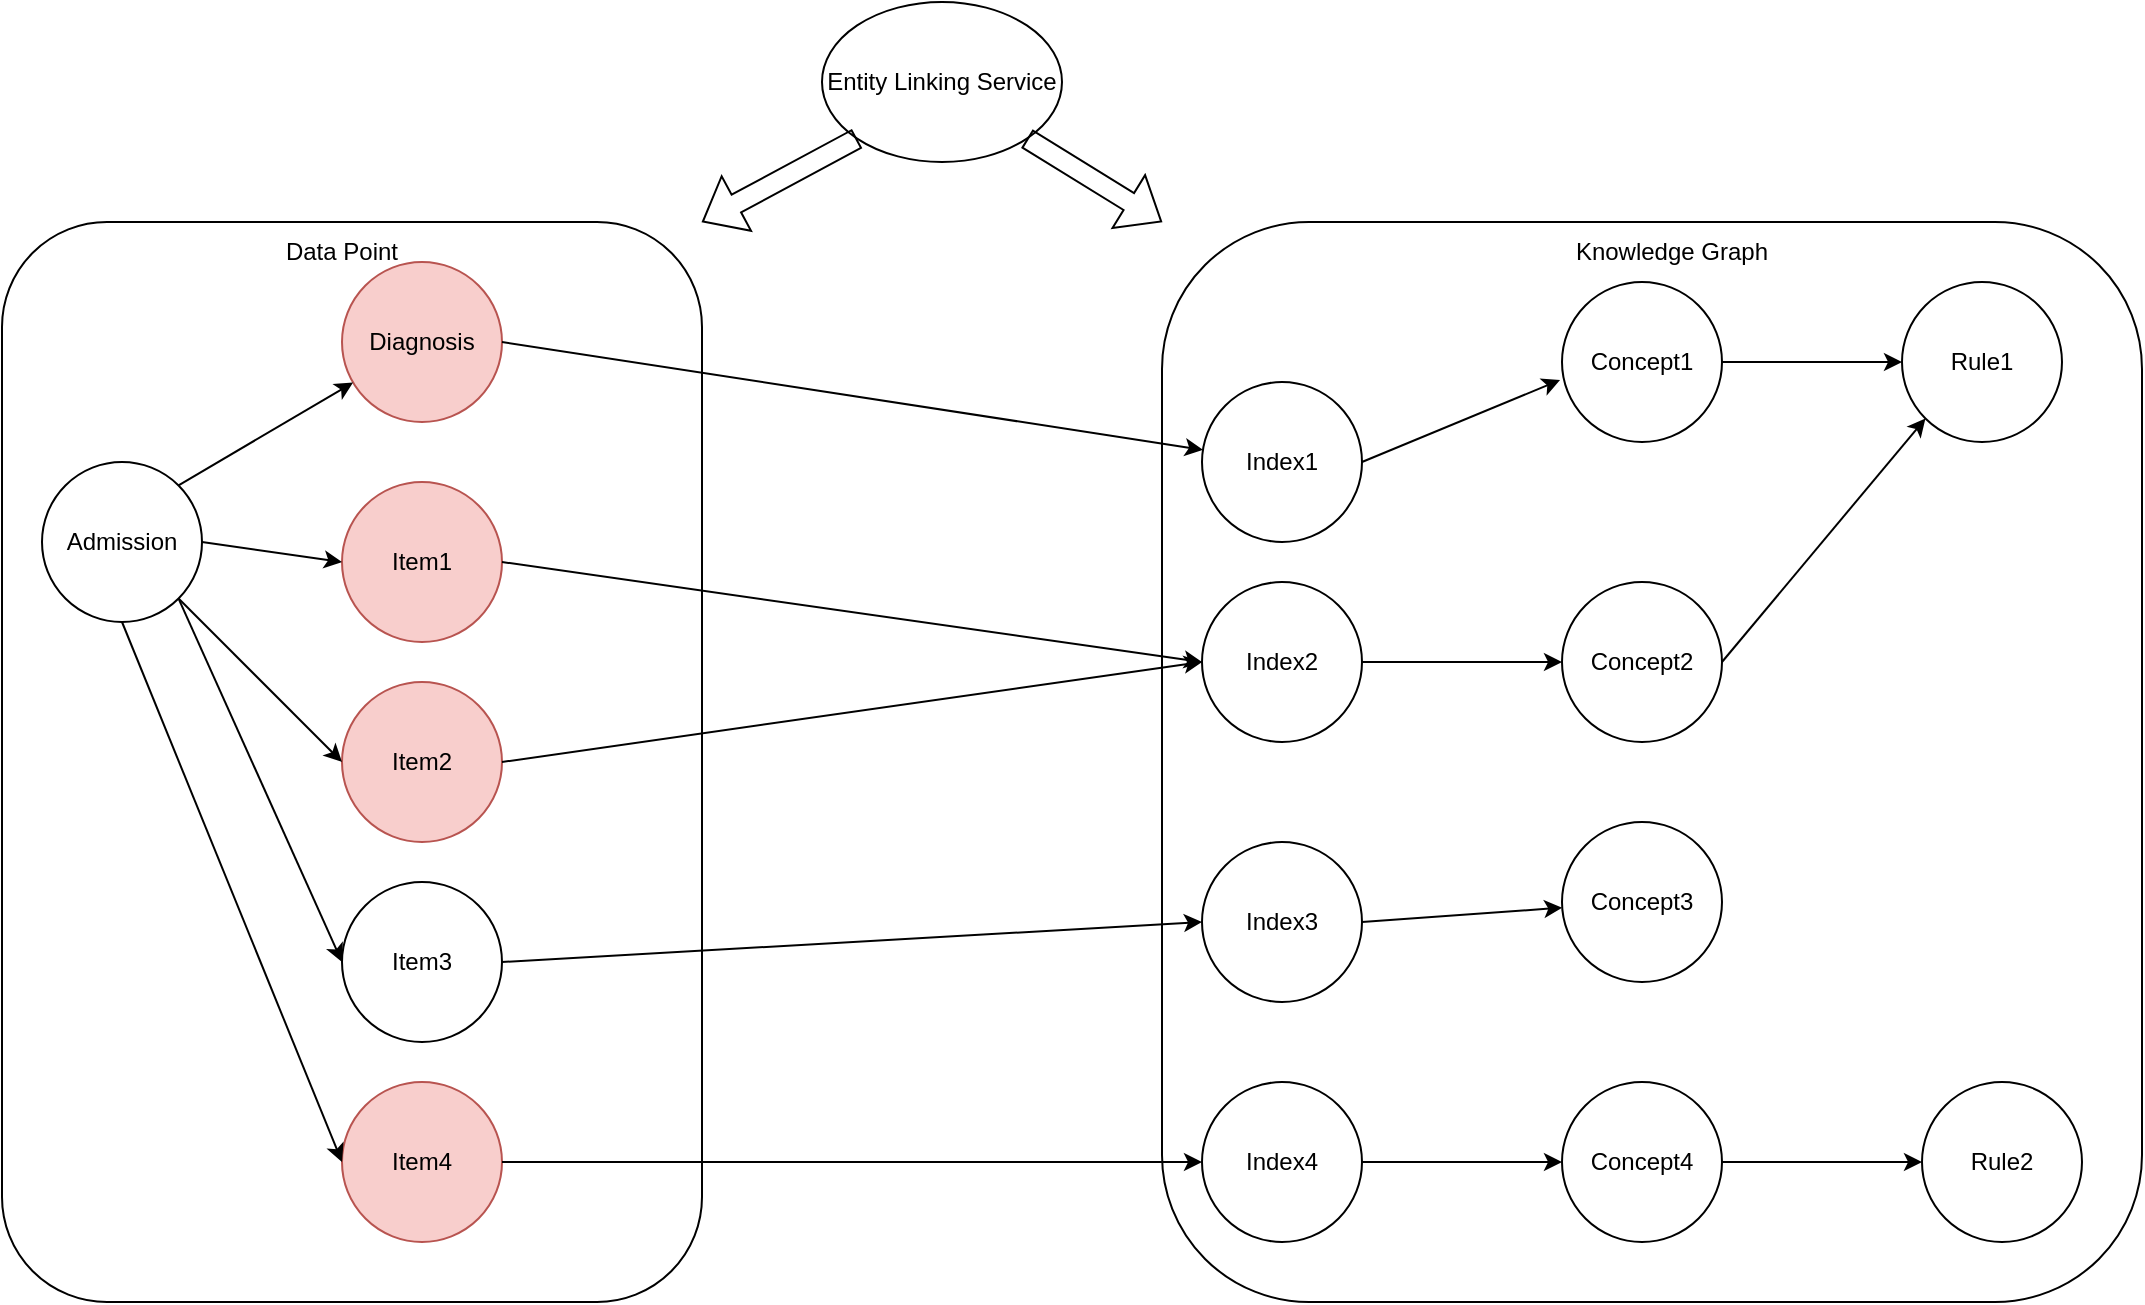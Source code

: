<mxfile version="21.3.3" type="github" pages="6">
  <diagram id="Uj9h9DkBMi4RGe9ZGqF9" name="entity linking logic">
    <mxGraphModel dx="2168" dy="1072" grid="1" gridSize="10" guides="1" tooltips="1" connect="1" arrows="1" fold="1" page="1" pageScale="1" pageWidth="850" pageHeight="1100" math="0" shadow="0">
      <root>
        <mxCell id="0" />
        <mxCell id="1" parent="0" />
        <mxCell id="ToCziA8nSgazayNwWKZx-36" value="" style="rounded=1;whiteSpace=wrap;html=1;" parent="1" vertex="1">
          <mxGeometry x="-760" y="140" width="350" height="540" as="geometry" />
        </mxCell>
        <mxCell id="ToCziA8nSgazayNwWKZx-34" value="" style="rounded=1;whiteSpace=wrap;html=1;" parent="1" vertex="1">
          <mxGeometry x="-180" y="140" width="490" height="540" as="geometry" />
        </mxCell>
        <mxCell id="ToCziA8nSgazayNwWKZx-1" value="Admission" style="ellipse;whiteSpace=wrap;html=1;aspect=fixed;" parent="1" vertex="1">
          <mxGeometry x="-740" y="260" width="80" height="80" as="geometry" />
        </mxCell>
        <mxCell id="ToCziA8nSgazayNwWKZx-2" value="Diagnosis" style="ellipse;whiteSpace=wrap;html=1;aspect=fixed;fillColor=#f8cecc;strokeColor=#b85450;" parent="1" vertex="1">
          <mxGeometry x="-590" y="160" width="80" height="80" as="geometry" />
        </mxCell>
        <mxCell id="ToCziA8nSgazayNwWKZx-3" value="Item1" style="ellipse;whiteSpace=wrap;html=1;aspect=fixed;fillColor=#f8cecc;strokeColor=#b85450;" parent="1" vertex="1">
          <mxGeometry x="-590" y="270" width="80" height="80" as="geometry" />
        </mxCell>
        <mxCell id="ToCziA8nSgazayNwWKZx-4" value="Item2" style="ellipse;whiteSpace=wrap;html=1;aspect=fixed;fillColor=#f8cecc;strokeColor=#b85450;" parent="1" vertex="1">
          <mxGeometry x="-590" y="370" width="80" height="80" as="geometry" />
        </mxCell>
        <mxCell id="ToCziA8nSgazayNwWKZx-5" value="Item3" style="ellipse;whiteSpace=wrap;html=1;aspect=fixed;" parent="1" vertex="1">
          <mxGeometry x="-590" y="470" width="80" height="80" as="geometry" />
        </mxCell>
        <mxCell id="ToCziA8nSgazayNwWKZx-6" value="Item4" style="ellipse;whiteSpace=wrap;html=1;aspect=fixed;fillColor=#f8cecc;strokeColor=#b85450;" parent="1" vertex="1">
          <mxGeometry x="-590" y="570" width="80" height="80" as="geometry" />
        </mxCell>
        <mxCell id="ToCziA8nSgazayNwWKZx-7" value="" style="endArrow=classic;html=1;rounded=0;exitX=1;exitY=0.5;exitDx=0;exitDy=0;" parent="1" source="ToCziA8nSgazayNwWKZx-2" target="ToCziA8nSgazayNwWKZx-8" edge="1">
          <mxGeometry width="50" height="50" relative="1" as="geometry">
            <mxPoint x="-320" y="350" as="sourcePoint" />
            <mxPoint x="-370" y="260" as="targetPoint" />
          </mxGeometry>
        </mxCell>
        <mxCell id="ToCziA8nSgazayNwWKZx-8" value="Index1" style="ellipse;whiteSpace=wrap;html=1;aspect=fixed;" parent="1" vertex="1">
          <mxGeometry x="-160" y="220" width="80" height="80" as="geometry" />
        </mxCell>
        <mxCell id="ToCziA8nSgazayNwWKZx-9" value="Index2" style="ellipse;whiteSpace=wrap;html=1;aspect=fixed;" parent="1" vertex="1">
          <mxGeometry x="-160" y="320" width="80" height="80" as="geometry" />
        </mxCell>
        <mxCell id="ToCziA8nSgazayNwWKZx-10" value="" style="endArrow=classic;html=1;rounded=0;exitX=1;exitY=0.5;exitDx=0;exitDy=0;entryX=0;entryY=0.5;entryDx=0;entryDy=0;" parent="1" source="ToCziA8nSgazayNwWKZx-3" target="ToCziA8nSgazayNwWKZx-9" edge="1">
          <mxGeometry width="50" height="50" relative="1" as="geometry">
            <mxPoint x="-320" y="350" as="sourcePoint" />
            <mxPoint x="-270" y="300" as="targetPoint" />
          </mxGeometry>
        </mxCell>
        <mxCell id="ToCziA8nSgazayNwWKZx-11" value="" style="endArrow=classic;html=1;rounded=0;exitX=1;exitY=0.5;exitDx=0;exitDy=0;entryX=0;entryY=0.5;entryDx=0;entryDy=0;" parent="1" source="ToCziA8nSgazayNwWKZx-4" target="ToCziA8nSgazayNwWKZx-9" edge="1">
          <mxGeometry width="50" height="50" relative="1" as="geometry">
            <mxPoint x="-320" y="350" as="sourcePoint" />
            <mxPoint x="-270" y="300" as="targetPoint" />
          </mxGeometry>
        </mxCell>
        <mxCell id="ToCziA8nSgazayNwWKZx-12" value="Index3" style="ellipse;whiteSpace=wrap;html=1;aspect=fixed;" parent="1" vertex="1">
          <mxGeometry x="-160" y="450" width="80" height="80" as="geometry" />
        </mxCell>
        <mxCell id="ToCziA8nSgazayNwWKZx-13" value="" style="endArrow=classic;html=1;rounded=0;exitX=1;exitY=0.5;exitDx=0;exitDy=0;entryX=0;entryY=0.5;entryDx=0;entryDy=0;" parent="1" source="ToCziA8nSgazayNwWKZx-5" target="ToCziA8nSgazayNwWKZx-12" edge="1">
          <mxGeometry width="50" height="50" relative="1" as="geometry">
            <mxPoint x="-500" y="420" as="sourcePoint" />
            <mxPoint x="-360" y="370" as="targetPoint" />
          </mxGeometry>
        </mxCell>
        <mxCell id="ToCziA8nSgazayNwWKZx-14" value="Index4" style="ellipse;whiteSpace=wrap;html=1;aspect=fixed;" parent="1" vertex="1">
          <mxGeometry x="-160" y="570" width="80" height="80" as="geometry" />
        </mxCell>
        <mxCell id="ToCziA8nSgazayNwWKZx-15" value="" style="endArrow=classic;html=1;rounded=0;exitX=1;exitY=0.5;exitDx=0;exitDy=0;entryX=0;entryY=0.5;entryDx=0;entryDy=0;" parent="1" source="ToCziA8nSgazayNwWKZx-6" target="ToCziA8nSgazayNwWKZx-14" edge="1">
          <mxGeometry width="50" height="50" relative="1" as="geometry">
            <mxPoint x="-500" y="520" as="sourcePoint" />
            <mxPoint x="-360" y="500" as="targetPoint" />
          </mxGeometry>
        </mxCell>
        <mxCell id="ToCziA8nSgazayNwWKZx-16" value="Concept1" style="ellipse;whiteSpace=wrap;html=1;aspect=fixed;" parent="1" vertex="1">
          <mxGeometry x="20" y="170" width="80" height="80" as="geometry" />
        </mxCell>
        <mxCell id="ToCziA8nSgazayNwWKZx-17" value="Concept2" style="ellipse;whiteSpace=wrap;html=1;aspect=fixed;" parent="1" vertex="1">
          <mxGeometry x="20" y="320" width="80" height="80" as="geometry" />
        </mxCell>
        <mxCell id="ToCziA8nSgazayNwWKZx-18" value="Concept3" style="ellipse;whiteSpace=wrap;html=1;aspect=fixed;" parent="1" vertex="1">
          <mxGeometry x="20" y="440" width="80" height="80" as="geometry" />
        </mxCell>
        <mxCell id="ToCziA8nSgazayNwWKZx-19" value="Concept4" style="ellipse;whiteSpace=wrap;html=1;aspect=fixed;" parent="1" vertex="1">
          <mxGeometry x="20" y="570" width="80" height="80" as="geometry" />
        </mxCell>
        <mxCell id="ToCziA8nSgazayNwWKZx-20" value="" style="endArrow=classic;html=1;rounded=0;exitX=1;exitY=0.5;exitDx=0;exitDy=0;entryX=0;entryY=0.5;entryDx=0;entryDy=0;" parent="1" source="ToCziA8nSgazayNwWKZx-9" target="ToCziA8nSgazayNwWKZx-17" edge="1">
          <mxGeometry width="50" height="50" relative="1" as="geometry">
            <mxPoint x="-290" y="320" as="sourcePoint" />
            <mxPoint x="-150" y="370" as="targetPoint" />
          </mxGeometry>
        </mxCell>
        <mxCell id="ToCziA8nSgazayNwWKZx-21" value="" style="endArrow=classic;html=1;rounded=0;exitX=1;exitY=0.5;exitDx=0;exitDy=0;entryX=-0.012;entryY=0.613;entryDx=0;entryDy=0;entryPerimeter=0;" parent="1" source="ToCziA8nSgazayNwWKZx-8" target="ToCziA8nSgazayNwWKZx-16" edge="1">
          <mxGeometry width="50" height="50" relative="1" as="geometry">
            <mxPoint x="-70" y="370" as="sourcePoint" />
            <mxPoint x="30" y="370" as="targetPoint" />
          </mxGeometry>
        </mxCell>
        <mxCell id="ToCziA8nSgazayNwWKZx-22" value="" style="endArrow=classic;html=1;rounded=0;exitX=1;exitY=0;exitDx=0;exitDy=0;" parent="1" source="ToCziA8nSgazayNwWKZx-1" target="ToCziA8nSgazayNwWKZx-2" edge="1">
          <mxGeometry width="50" height="50" relative="1" as="geometry">
            <mxPoint x="-500" y="210" as="sourcePoint" />
            <mxPoint x="-357.947" y="257.351" as="targetPoint" />
          </mxGeometry>
        </mxCell>
        <mxCell id="ToCziA8nSgazayNwWKZx-23" value="" style="endArrow=classic;html=1;rounded=0;exitX=1;exitY=0.5;exitDx=0;exitDy=0;entryX=0;entryY=0.5;entryDx=0;entryDy=0;" parent="1" source="ToCziA8nSgazayNwWKZx-1" target="ToCziA8nSgazayNwWKZx-3" edge="1">
          <mxGeometry width="50" height="50" relative="1" as="geometry">
            <mxPoint x="-490" y="220" as="sourcePoint" />
            <mxPoint x="-347.947" y="267.351" as="targetPoint" />
          </mxGeometry>
        </mxCell>
        <mxCell id="ToCziA8nSgazayNwWKZx-24" value="" style="endArrow=classic;html=1;rounded=0;exitX=1;exitY=1;exitDx=0;exitDy=0;entryX=0;entryY=0.5;entryDx=0;entryDy=0;" parent="1" source="ToCziA8nSgazayNwWKZx-1" target="ToCziA8nSgazayNwWKZx-4" edge="1">
          <mxGeometry width="50" height="50" relative="1" as="geometry">
            <mxPoint x="-480" y="230" as="sourcePoint" />
            <mxPoint x="-337.947" y="277.351" as="targetPoint" />
          </mxGeometry>
        </mxCell>
        <mxCell id="ToCziA8nSgazayNwWKZx-25" value="" style="endArrow=classic;html=1;rounded=0;exitX=1;exitY=1;exitDx=0;exitDy=0;entryX=0;entryY=0.5;entryDx=0;entryDy=0;" parent="1" source="ToCziA8nSgazayNwWKZx-1" target="ToCziA8nSgazayNwWKZx-5" edge="1">
          <mxGeometry width="50" height="50" relative="1" as="geometry">
            <mxPoint x="-470" y="240" as="sourcePoint" />
            <mxPoint x="-327.947" y="287.351" as="targetPoint" />
          </mxGeometry>
        </mxCell>
        <mxCell id="ToCziA8nSgazayNwWKZx-26" value="" style="endArrow=classic;html=1;rounded=0;exitX=0.5;exitY=1;exitDx=0;exitDy=0;entryX=0;entryY=0.5;entryDx=0;entryDy=0;" parent="1" source="ToCziA8nSgazayNwWKZx-1" target="ToCziA8nSgazayNwWKZx-6" edge="1">
          <mxGeometry width="50" height="50" relative="1" as="geometry">
            <mxPoint x="-460" y="250" as="sourcePoint" />
            <mxPoint x="-317.947" y="297.351" as="targetPoint" />
          </mxGeometry>
        </mxCell>
        <mxCell id="ToCziA8nSgazayNwWKZx-27" value="Rule1" style="ellipse;whiteSpace=wrap;html=1;aspect=fixed;" parent="1" vertex="1">
          <mxGeometry x="190" y="170" width="80" height="80" as="geometry" />
        </mxCell>
        <mxCell id="ToCziA8nSgazayNwWKZx-28" value="Rule2" style="ellipse;whiteSpace=wrap;html=1;aspect=fixed;" parent="1" vertex="1">
          <mxGeometry x="200" y="570" width="80" height="80" as="geometry" />
        </mxCell>
        <mxCell id="ToCziA8nSgazayNwWKZx-29" value="" style="endArrow=classic;html=1;rounded=0;exitX=1;exitY=0.5;exitDx=0;exitDy=0;" parent="1" source="ToCziA8nSgazayNwWKZx-12" target="ToCziA8nSgazayNwWKZx-18" edge="1">
          <mxGeometry width="50" height="50" relative="1" as="geometry">
            <mxPoint x="-70" y="370" as="sourcePoint" />
            <mxPoint x="30" y="370" as="targetPoint" />
          </mxGeometry>
        </mxCell>
        <mxCell id="ToCziA8nSgazayNwWKZx-30" value="" style="endArrow=classic;html=1;rounded=0;exitX=1;exitY=0.5;exitDx=0;exitDy=0;entryX=0;entryY=0.5;entryDx=0;entryDy=0;" parent="1" source="ToCziA8nSgazayNwWKZx-14" target="ToCziA8nSgazayNwWKZx-19" edge="1">
          <mxGeometry width="50" height="50" relative="1" as="geometry">
            <mxPoint x="-70" y="500" as="sourcePoint" />
            <mxPoint x="30.102" y="492.85" as="targetPoint" />
          </mxGeometry>
        </mxCell>
        <mxCell id="ToCziA8nSgazayNwWKZx-31" value="" style="endArrow=classic;html=1;rounded=0;exitX=1;exitY=0.5;exitDx=0;exitDy=0;entryX=0;entryY=0.5;entryDx=0;entryDy=0;" parent="1" source="ToCziA8nSgazayNwWKZx-16" target="ToCziA8nSgazayNwWKZx-27" edge="1">
          <mxGeometry width="50" height="50" relative="1" as="geometry">
            <mxPoint x="-60" y="510" as="sourcePoint" />
            <mxPoint x="40.102" y="502.85" as="targetPoint" />
          </mxGeometry>
        </mxCell>
        <mxCell id="ToCziA8nSgazayNwWKZx-32" value="" style="endArrow=classic;html=1;rounded=0;entryX=0;entryY=1;entryDx=0;entryDy=0;" parent="1" target="ToCziA8nSgazayNwWKZx-27" edge="1">
          <mxGeometry width="50" height="50" relative="1" as="geometry">
            <mxPoint x="100" y="360" as="sourcePoint" />
            <mxPoint x="50.102" y="512.85" as="targetPoint" />
          </mxGeometry>
        </mxCell>
        <mxCell id="ToCziA8nSgazayNwWKZx-33" value="" style="endArrow=classic;html=1;rounded=0;exitX=1;exitY=0.5;exitDx=0;exitDy=0;entryX=0;entryY=0.5;entryDx=0;entryDy=0;" parent="1" source="ToCziA8nSgazayNwWKZx-19" target="ToCziA8nSgazayNwWKZx-28" edge="1">
          <mxGeometry width="50" height="50" relative="1" as="geometry">
            <mxPoint x="-40" y="530" as="sourcePoint" />
            <mxPoint x="60.102" y="522.85" as="targetPoint" />
          </mxGeometry>
        </mxCell>
        <mxCell id="ToCziA8nSgazayNwWKZx-35" value="Knowledge Graph" style="text;html=1;strokeColor=none;fillColor=none;align=center;verticalAlign=middle;whiteSpace=wrap;rounded=0;" parent="1" vertex="1">
          <mxGeometry x="5" y="140" width="140" height="30" as="geometry" />
        </mxCell>
        <mxCell id="ToCziA8nSgazayNwWKZx-37" value="Data Point" style="text;html=1;strokeColor=none;fillColor=none;align=center;verticalAlign=middle;whiteSpace=wrap;rounded=0;" parent="1" vertex="1">
          <mxGeometry x="-660" y="140" width="140" height="30" as="geometry" />
        </mxCell>
        <mxCell id="ToCziA8nSgazayNwWKZx-38" value="Entity Linking Service" style="ellipse;whiteSpace=wrap;html=1;" parent="1" vertex="1">
          <mxGeometry x="-350" y="30" width="120" height="80" as="geometry" />
        </mxCell>
        <mxCell id="ToCziA8nSgazayNwWKZx-40" value="" style="shape=flexArrow;endArrow=classic;html=1;rounded=0;entryX=1;entryY=0;entryDx=0;entryDy=0;exitX=0;exitY=1;exitDx=0;exitDy=0;" parent="1" source="ToCziA8nSgazayNwWKZx-38" target="ToCziA8nSgazayNwWKZx-36" edge="1">
          <mxGeometry width="50" height="50" relative="1" as="geometry">
            <mxPoint x="-230" y="320" as="sourcePoint" />
            <mxPoint x="-180" y="270" as="targetPoint" />
          </mxGeometry>
        </mxCell>
        <mxCell id="ToCziA8nSgazayNwWKZx-41" value="" style="shape=flexArrow;endArrow=classic;html=1;rounded=0;entryX=0;entryY=0;entryDx=0;entryDy=0;exitX=1;exitY=1;exitDx=0;exitDy=0;" parent="1" source="ToCziA8nSgazayNwWKZx-38" target="ToCziA8nSgazayNwWKZx-34" edge="1">
          <mxGeometry width="50" height="50" relative="1" as="geometry">
            <mxPoint x="-322.426" y="108.284" as="sourcePoint" />
            <mxPoint x="-400" y="150" as="targetPoint" />
          </mxGeometry>
        </mxCell>
      </root>
    </mxGraphModel>
  </diagram>
  <diagram id="UQtKh2AKOb9bwCj444vK" name="topology">
    <mxGraphModel dx="3356" dy="1163" grid="1" gridSize="10" guides="1" tooltips="1" connect="1" arrows="1" fold="1" page="1" pageScale="1" pageWidth="850" pageHeight="1100" math="0" shadow="0">
      <root>
        <mxCell id="0" />
        <mxCell id="1" parent="0" />
        <mxCell id="z3SCZQm9MV1HzYlg22tj-1" value="Concept&lt;br&gt;概念" style="ellipse;whiteSpace=wrap;html=1;aspect=fixed;" parent="1" vertex="1">
          <mxGeometry x="250" y="580" width="80" height="80" as="geometry" />
        </mxCell>
        <mxCell id="z3SCZQm9MV1HzYlg22tj-2" value="Rule&lt;br&gt;规则" style="ellipse;whiteSpace=wrap;html=1;aspect=fixed;" parent="1" vertex="1">
          <mxGeometry x="250" y="250" width="80" height="80" as="geometry" />
        </mxCell>
        <mxCell id="z3SCZQm9MV1HzYlg22tj-3" value="RuleCollection&lt;br&gt;规则集合" style="ellipse;whiteSpace=wrap;html=1;aspect=fixed;" parent="1" vertex="1">
          <mxGeometry x="250" y="90" width="80" height="80" as="geometry" />
        </mxCell>
        <mxCell id="z3SCZQm9MV1HzYlg22tj-4" value="RuleMeta&lt;br&gt;规则类型" style="ellipse;whiteSpace=wrap;html=1;aspect=fixed;" parent="1" vertex="1">
          <mxGeometry x="440" y="90" width="80" height="80" as="geometry" />
        </mxCell>
        <mxCell id="z3SCZQm9MV1HzYlg22tj-5" value="" style="endArrow=classic;html=1;rounded=0;exitX=0.5;exitY=1;exitDx=0;exitDy=0;entryX=0.5;entryY=0;entryDx=0;entryDy=0;" parent="1" source="z3SCZQm9MV1HzYlg22tj-3" target="z3SCZQm9MV1HzYlg22tj-2" edge="1">
          <mxGeometry width="50" height="50" relative="1" as="geometry">
            <mxPoint x="400" y="440" as="sourcePoint" />
            <mxPoint x="450" y="390" as="targetPoint" />
          </mxGeometry>
        </mxCell>
        <mxCell id="z3SCZQm9MV1HzYlg22tj-6" value="HAS_RULE" style="edgeLabel;html=1;align=center;verticalAlign=middle;resizable=0;points=[];" parent="z3SCZQm9MV1HzYlg22tj-5" vertex="1" connectable="0">
          <mxGeometry x="-0.175" relative="1" as="geometry">
            <mxPoint as="offset" />
          </mxGeometry>
        </mxCell>
        <mxCell id="z3SCZQm9MV1HzYlg22tj-7" value="" style="endArrow=classic;html=1;rounded=0;exitX=1;exitY=0.5;exitDx=0;exitDy=0;entryX=0;entryY=0.5;entryDx=0;entryDy=0;" parent="1" source="z3SCZQm9MV1HzYlg22tj-2" target="fN2IPZuYBG6KQM6beQOC-10" edge="1">
          <mxGeometry width="50" height="50" relative="1" as="geometry">
            <mxPoint x="300" y="180" as="sourcePoint" />
            <mxPoint x="300" y="260" as="targetPoint" />
          </mxGeometry>
        </mxCell>
        <mxCell id="z3SCZQm9MV1HzYlg22tj-8" value="HAS_ENTITY" style="edgeLabel;html=1;align=center;verticalAlign=middle;resizable=0;points=[];" parent="z3SCZQm9MV1HzYlg22tj-7" vertex="1" connectable="0">
          <mxGeometry x="-0.143" relative="1" as="geometry">
            <mxPoint as="offset" />
          </mxGeometry>
        </mxCell>
        <mxCell id="z3SCZQm9MV1HzYlg22tj-10" value="" style="edgeStyle=segmentEdgeStyle;endArrow=classic;html=1;rounded=0;exitX=1;exitY=0.5;exitDx=0;exitDy=0;entryX=0;entryY=0.5;entryDx=0;entryDy=0;" parent="1" source="z3SCZQm9MV1HzYlg22tj-1" target="z3SCZQm9MV1HzYlg22tj-9" edge="1">
          <mxGeometry width="50" height="50" relative="1" as="geometry">
            <mxPoint x="400" y="440" as="sourcePoint" />
            <mxPoint x="450" y="390" as="targetPoint" />
            <Array as="points">
              <mxPoint x="480" y="620" />
              <mxPoint x="480" y="530" />
            </Array>
          </mxGeometry>
        </mxCell>
        <mxCell id="fN2IPZuYBG6KQM6beQOC-19" value="HAS_INDEXED_NAME" style="edgeLabel;html=1;align=center;verticalAlign=middle;resizable=0;points=[];fontSize=10;fontFamily=Georgia;fontColor=#2B32FF;" parent="z3SCZQm9MV1HzYlg22tj-10" vertex="1" connectable="0">
          <mxGeometry x="0.108" relative="1" as="geometry">
            <mxPoint as="offset" />
          </mxGeometry>
        </mxCell>
        <mxCell id="z3SCZQm9MV1HzYlg22tj-11" value="" style="endArrow=classic;html=1;rounded=0;entryX=0;entryY=0.5;entryDx=0;entryDy=0;exitX=1;exitY=0.5;exitDx=0;exitDy=0;" parent="1" source="z3SCZQm9MV1HzYlg22tj-3" target="z3SCZQm9MV1HzYlg22tj-4" edge="1">
          <mxGeometry width="50" height="50" relative="1" as="geometry">
            <mxPoint x="400" y="440" as="sourcePoint" />
            <mxPoint x="450" y="390" as="targetPoint" />
          </mxGeometry>
        </mxCell>
        <mxCell id="z3SCZQm9MV1HzYlg22tj-12" value="HAS_META" style="edgeLabel;html=1;align=center;verticalAlign=middle;resizable=0;points=[];" parent="z3SCZQm9MV1HzYlg22tj-11" vertex="1" connectable="0">
          <mxGeometry x="-0.054" relative="1" as="geometry">
            <mxPoint as="offset" />
          </mxGeometry>
        </mxCell>
        <mxCell id="z3SCZQm9MV1HzYlg22tj-13" value="rule creation" style="shape=hexagon;perimeter=hexagonPerimeter2;whiteSpace=wrap;html=1;fixedSize=1;fontSize=14;fontColor=#2B32FF;strokeColor=#2B32FF;" parent="1" vertex="1">
          <mxGeometry x="70" y="90" width="120" height="80" as="geometry" />
        </mxCell>
        <mxCell id="z3SCZQm9MV1HzYlg22tj-14" value="create" style="endArrow=classic;html=1;rounded=0;fontSize=14;fontColor=#2B32FF;exitX=0.5;exitY=1;exitDx=0;exitDy=0;entryX=0;entryY=0.5;entryDx=0;entryDy=0;" parent="1" source="z3SCZQm9MV1HzYlg22tj-13" target="z3SCZQm9MV1HzYlg22tj-2" edge="1">
          <mxGeometry width="50" height="50" relative="1" as="geometry">
            <mxPoint x="400" y="420" as="sourcePoint" />
            <mxPoint x="450" y="370" as="targetPoint" />
            <Array as="points">
              <mxPoint x="130" y="290" />
            </Array>
          </mxGeometry>
        </mxCell>
        <mxCell id="z3SCZQm9MV1HzYlg22tj-20" value="Tag&lt;br&gt;标签" style="ellipse;whiteSpace=wrap;html=1;aspect=fixed;strokeColor=#2B32FF;fontColor=#2B32FF;" parent="1" vertex="1">
          <mxGeometry x="90" y="580" width="80" height="80" as="geometry" />
        </mxCell>
        <mxCell id="z3SCZQm9MV1HzYlg22tj-21" value="" style="endArrow=classic;html=1;rounded=0;exitX=0;exitY=0.5;exitDx=0;exitDy=0;entryX=1;entryY=0.5;entryDx=0;entryDy=0;" parent="1" source="z3SCZQm9MV1HzYlg22tj-1" target="z3SCZQm9MV1HzYlg22tj-20" edge="1">
          <mxGeometry width="50" height="50" relative="1" as="geometry">
            <mxPoint x="230" y="630" as="sourcePoint" />
            <mxPoint x="280" y="580" as="targetPoint" />
          </mxGeometry>
        </mxCell>
        <mxCell id="z3SCZQm9MV1HzYlg22tj-22" value="&lt;font color=&quot;#2b32ff&quot;&gt;HAS_TAG&lt;/font&gt;" style="edgeLabel;html=1;align=center;verticalAlign=middle;resizable=0;points=[];" parent="z3SCZQm9MV1HzYlg22tj-21" vertex="1" connectable="0">
          <mxGeometry x="-0.075" y="-1" relative="1" as="geometry">
            <mxPoint as="offset" />
          </mxGeometry>
        </mxCell>
        <mxCell id="z3SCZQm9MV1HzYlg22tj-25" value="" style="edgeStyle=segmentEdgeStyle;endArrow=classic;html=1;rounded=0;exitX=0;exitY=0.5;exitDx=0;exitDy=0;entryX=0;entryY=0.5;entryDx=0;entryDy=0;" parent="1" source="z3SCZQm9MV1HzYlg22tj-13" target="z3SCZQm9MV1HzYlg22tj-20" edge="1">
          <mxGeometry width="50" height="50" relative="1" as="geometry">
            <mxPoint x="230" y="460" as="sourcePoint" />
            <mxPoint x="280" y="410" as="targetPoint" />
            <Array as="points">
              <mxPoint x="30" y="130" />
              <mxPoint x="30" y="620" />
            </Array>
          </mxGeometry>
        </mxCell>
        <mxCell id="z3SCZQm9MV1HzYlg22tj-26" value="&lt;font color=&quot;#2b32ff&quot;&gt;use&lt;/font&gt;" style="edgeLabel;html=1;align=center;verticalAlign=middle;resizable=0;points=[];" parent="z3SCZQm9MV1HzYlg22tj-25" vertex="1" connectable="0">
          <mxGeometry x="-0.259" relative="1" as="geometry">
            <mxPoint as="offset" />
          </mxGeometry>
        </mxCell>
        <mxCell id="fN2IPZuYBG6KQM6beQOC-10" value="RuleEntity&lt;br&gt;规则关联的实体" style="ellipse;whiteSpace=wrap;html=1;aspect=fixed;" parent="1" vertex="1">
          <mxGeometry x="440" y="250" width="80" height="80" as="geometry" />
        </mxCell>
        <mxCell id="fN2IPZuYBG6KQM6beQOC-13" value="" style="edgeStyle=segmentEdgeStyle;endArrow=classic;html=1;rounded=0;fontFamily=Georgia;fontSize=10;fontColor=#2B32FF;strokeColor=#000000;exitX=1;exitY=0.5;exitDx=0;exitDy=0;entryX=0.5;entryY=0;entryDx=0;entryDy=0;" parent="1" source="fN2IPZuYBG6KQM6beQOC-10" target="z3SCZQm9MV1HzYlg22tj-9" edge="1">
          <mxGeometry width="50" height="50" relative="1" as="geometry">
            <mxPoint x="530" y="300" as="sourcePoint" />
            <mxPoint x="720" y="460" as="targetPoint" />
          </mxGeometry>
        </mxCell>
        <mxCell id="fN2IPZuYBG6KQM6beQOC-18" value="HAS_INDEXED_NAME" style="edgeLabel;html=1;align=center;verticalAlign=middle;resizable=0;points=[];fontSize=10;fontFamily=Georgia;fontColor=#2B32FF;" parent="fN2IPZuYBG6KQM6beQOC-13" vertex="1" connectable="0">
          <mxGeometry x="-0.006" y="1" relative="1" as="geometry">
            <mxPoint as="offset" />
          </mxGeometry>
        </mxCell>
        <mxCell id="fN2IPZuYBG6KQM6beQOC-14" value="" style="edgeStyle=elbowEdgeStyle;elbow=horizontal;endArrow=classic;html=1;rounded=0;fontFamily=Georgia;fontSize=10;fontColor=#2B32FF;strokeColor=#000000;exitX=0;exitY=1;exitDx=0;exitDy=0;entryX=0.5;entryY=0;entryDx=0;entryDy=0;" parent="1" source="z3SCZQm9MV1HzYlg22tj-1" target="z3SCZQm9MV1HzYlg22tj-1" edge="1">
          <mxGeometry width="50" height="50" relative="1" as="geometry">
            <mxPoint x="620" y="500" as="sourcePoint" />
            <mxPoint x="670" y="450" as="targetPoint" />
            <Array as="points">
              <mxPoint x="210" y="530" />
              <mxPoint x="210" y="640" />
              <mxPoint x="210" y="580" />
            </Array>
          </mxGeometry>
        </mxCell>
        <mxCell id="fN2IPZuYBG6KQM6beQOC-16" value="MERGED_INTO" style="edgeLabel;html=1;align=center;verticalAlign=middle;resizable=0;points=[];fontSize=10;fontFamily=Georgia;fontColor=#2B32FF;" parent="fN2IPZuYBG6KQM6beQOC-14" vertex="1" connectable="0">
          <mxGeometry x="0.51" relative="1" as="geometry">
            <mxPoint as="offset" />
          </mxGeometry>
        </mxCell>
        <mxCell id="7jVRmYovptsEJ6WZ1GLQ-1" value="VersionedDataSource&lt;br&gt;&lt;br&gt;version" style="ellipse;whiteSpace=wrap;html=1;aspect=fixed;" parent="1" vertex="1">
          <mxGeometry x="1103" y="490" width="80" height="80" as="geometry" />
        </mxCell>
        <mxCell id="7jVRmYovptsEJ6WZ1GLQ-2" value="Detail&lt;br&gt;三目录" style="ellipse;whiteSpace=wrap;html=1;aspect=fixed;" parent="1" vertex="1">
          <mxGeometry x="1103" y="200" width="80" height="80" as="geometry" />
        </mxCell>
        <mxCell id="7jVRmYovptsEJ6WZ1GLQ-3" value="&lt;font color=&quot;#6666ff&quot;&gt;HAS_DETAIL&lt;/font&gt;" style="endArrow=classic;html=1;rounded=0;entryX=0.5;entryY=1;entryDx=0;entryDy=0;exitX=0.5;exitY=0;exitDx=0;exitDy=0;" parent="1" source="7jVRmYovptsEJ6WZ1GLQ-1" target="7jVRmYovptsEJ6WZ1GLQ-2" edge="1">
          <mxGeometry width="50" height="50" relative="1" as="geometry">
            <mxPoint x="673" y="430" as="sourcePoint" />
            <mxPoint x="723" y="380" as="targetPoint" />
          </mxGeometry>
        </mxCell>
        <mxCell id="7jVRmYovptsEJ6WZ1GLQ-9" value="" style="edgeStyle=segmentEdgeStyle;endArrow=none;html=1;rounded=0;exitX=1;exitY=0;exitDx=0;exitDy=0;entryX=0;entryY=0.5;entryDx=0;entryDy=0;endFill=0;startArrow=classic;startFill=1;" parent="1" source="z3SCZQm9MV1HzYlg22tj-9" target="7jVRmYovptsEJ6WZ1GLQ-2" edge="1">
          <mxGeometry width="50" height="50" relative="1" as="geometry">
            <mxPoint x="1030" y="470" as="sourcePoint" />
            <mxPoint x="1300" y="520" as="targetPoint" />
            <Array as="points">
              <mxPoint x="1030" y="502" />
              <mxPoint x="1030" y="240" />
            </Array>
          </mxGeometry>
        </mxCell>
        <mxCell id="7jVRmYovptsEJ6WZ1GLQ-10" value="&lt;span style=&quot;color: rgb(43, 50, 255); font-family: Georgia; font-size: 10px;&quot;&gt;HAS_INDEXED_NAME&lt;/span&gt;" style="edgeLabel;html=1;align=center;verticalAlign=middle;resizable=0;points=[];" parent="7jVRmYovptsEJ6WZ1GLQ-9" vertex="1" connectable="0">
          <mxGeometry x="0.077" relative="1" as="geometry">
            <mxPoint y="-122" as="offset" />
          </mxGeometry>
        </mxCell>
        <mxCell id="7jVRmYovptsEJ6WZ1GLQ-11" value="&lt;font color=&quot;#6666ff&quot;&gt;INCLUDE_INDEXED_NAME&lt;/font&gt;" style="endArrow=classic;html=1;rounded=0;entryX=1;entryY=0.5;entryDx=0;entryDy=0;exitX=0;exitY=0.5;exitDx=0;exitDy=0;" parent="1" source="7jVRmYovptsEJ6WZ1GLQ-1" target="z3SCZQm9MV1HzYlg22tj-9" edge="1">
          <mxGeometry x="-0.286" y="10" width="50" height="50" relative="1" as="geometry">
            <mxPoint x="1250" y="570" as="sourcePoint" />
            <mxPoint x="1070" y="510" as="targetPoint" />
            <mxPoint as="offset" />
          </mxGeometry>
        </mxCell>
        <mxCell id="7jVRmYovptsEJ6WZ1GLQ-12" value="Feedback&lt;br&gt;Detail" style="ellipse;whiteSpace=wrap;html=1;aspect=fixed;fillColor=#ffe6cc;strokeColor=#d79b00;" parent="1" vertex="1">
          <mxGeometry x="1103" y="650" width="80" height="80" as="geometry" />
        </mxCell>
        <mxCell id="7jVRmYovptsEJ6WZ1GLQ-23" value="" style="endArrow=classic;html=1;rounded=0;dashed=1;fontColor=#6666FF;entryX=0.5;entryY=0;entryDx=0;entryDy=0;exitX=0.5;exitY=1;exitDx=0;exitDy=0;fillColor=#ffe6cc;strokeColor=#d79b00;" parent="1" source="7jVRmYovptsEJ6WZ1GLQ-1" target="7jVRmYovptsEJ6WZ1GLQ-12" edge="1">
          <mxGeometry width="50" height="50" relative="1" as="geometry">
            <mxPoint x="740" y="520" as="sourcePoint" />
            <mxPoint x="790" y="470" as="targetPoint" />
          </mxGeometry>
        </mxCell>
        <mxCell id="z3SCZQm9MV1HzYlg22tj-9" value="IndexedName" style="ellipse;whiteSpace=wrap;html=1;aspect=fixed;strokeColor=#6c8ebf;fillColor=#dae8fc;" parent="1" vertex="1">
          <mxGeometry x="630" y="490" width="80" height="80" as="geometry" />
        </mxCell>
        <mxCell id="fN2IPZuYBG6KQM6beQOC-2" value="&lt;span style=&quot;font-size: 10px;&quot;&gt;DiseaseCollection&lt;br&gt;疾病集合&lt;br&gt;&lt;/span&gt;" style="ellipse;whiteSpace=wrap;html=1;aspect=fixed;fontSize=8;fillColor=#ffe6cc;strokeColor=#d79b00;" parent="1" vertex="1">
          <mxGeometry x="290" y="980" width="80" height="80" as="geometry" />
        </mxCell>
        <mxCell id="uEPg3WLGyN6IwGQCYJUk-20" style="edgeStyle=orthogonalEdgeStyle;rounded=0;orthogonalLoop=1;jettySize=auto;html=1;exitX=0;exitY=0.5;exitDx=0;exitDy=0;entryX=0;entryY=0.5;entryDx=0;entryDy=0;" edge="1" parent="1" source="fN2IPZuYBG6KQM6beQOC-3" target="z3SCZQm9MV1HzYlg22tj-20">
          <mxGeometry relative="1" as="geometry" />
        </mxCell>
        <mxCell id="uEPg3WLGyN6IwGQCYJUk-22" style="edgeStyle=orthogonalEdgeStyle;rounded=0;orthogonalLoop=1;jettySize=auto;html=1;exitX=1;exitY=0;exitDx=0;exitDy=0;entryX=0;entryY=1;entryDx=0;entryDy=0;" edge="1" parent="1" source="fN2IPZuYBG6KQM6beQOC-3" target="z3SCZQm9MV1HzYlg22tj-9">
          <mxGeometry relative="1" as="geometry" />
        </mxCell>
        <mxCell id="fN2IPZuYBG6KQM6beQOC-3" value="DiseaseEntity&lt;br&gt;码表实体" style="ellipse;whiteSpace=wrap;html=1;aspect=fixed;fillColor=#ffe6cc;strokeColor=#d79b00;" parent="1" vertex="1">
          <mxGeometry x="90" y="980" width="80" height="80" as="geometry" />
        </mxCell>
        <mxCell id="fN2IPZuYBG6KQM6beQOC-5" value="" style="endArrow=classic;html=1;rounded=0;fontFamily=Georgia;fontSize=10;fontColor=#FF00FF;strokeColor=#d79b00;exitX=0;exitY=0.5;exitDx=0;exitDy=0;fillColor=#ffe6cc;" parent="1" source="fN2IPZuYBG6KQM6beQOC-2" target="fN2IPZuYBG6KQM6beQOC-3" edge="1">
          <mxGeometry width="50" height="50" relative="1" as="geometry">
            <mxPoint x="730" y="710" as="sourcePoint" />
            <mxPoint x="650" y="990" as="targetPoint" />
          </mxGeometry>
        </mxCell>
        <mxCell id="fN2IPZuYBG6KQM6beQOC-6" value="&lt;font color=&quot;#2b32ff&quot;&gt;HAS_ENTITY&lt;/font&gt;" style="edgeLabel;html=1;align=center;verticalAlign=middle;resizable=0;points=[];fontSize=10;fontFamily=Georgia;fontColor=#FF00FF;" parent="fN2IPZuYBG6KQM6beQOC-5" vertex="1" connectable="0">
          <mxGeometry x="-0.067" relative="1" as="geometry">
            <mxPoint as="offset" />
          </mxGeometry>
        </mxCell>
        <mxCell id="-5tANG9pGcMJvyiuuu0s-14" value="" style="edgeStyle=segmentEdgeStyle;endArrow=none;html=1;rounded=0;entryX=0;entryY=0.5;entryDx=0;entryDy=0;endFill=0;startArrow=classic;startFill=1;exitX=1;exitY=1;exitDx=0;exitDy=0;" parent="1" source="z3SCZQm9MV1HzYlg22tj-9" target="7jVRmYovptsEJ6WZ1GLQ-12" edge="1">
          <mxGeometry width="50" height="50" relative="1" as="geometry">
            <mxPoint x="720" y="540" as="sourcePoint" />
            <mxPoint x="1113" y="250" as="targetPoint" />
            <Array as="points">
              <mxPoint x="1030" y="558" />
              <mxPoint x="1030" y="690" />
            </Array>
          </mxGeometry>
        </mxCell>
        <mxCell id="-5tANG9pGcMJvyiuuu0s-16" value="&lt;span style=&quot;color: rgb(43, 50, 255); font-family: Georgia; font-size: 10px;&quot;&gt;HAS_INDEXED_NAME&lt;/span&gt;" style="edgeLabel;html=1;align=center;verticalAlign=middle;resizable=0;points=[];" parent="1" vertex="1" connectable="0">
          <mxGeometry x="1020" y="619.996" as="geometry" />
        </mxCell>
        <mxCell id="OlHgyl6a-12L-Zv7aRuc-1" value="Hospital&lt;br&gt;医院" style="ellipse;whiteSpace=wrap;html=1;aspect=fixed;" vertex="1" parent="1">
          <mxGeometry x="-150" y="490" width="80" height="80" as="geometry" />
        </mxCell>
        <mxCell id="OlHgyl6a-12L-Zv7aRuc-2" value="VersionedCollection&lt;br&gt;医院" style="ellipse;whiteSpace=wrap;html=1;aspect=fixed;" vertex="1" parent="1">
          <mxGeometry x="-320" y="490" width="80" height="80" as="geometry" />
        </mxCell>
        <mxCell id="uEPg3WLGyN6IwGQCYJUk-1" value="&lt;span style=&quot;font-size: 10px;&quot;&gt;HospitalCollection&lt;br&gt;医院集合&lt;br&gt;&lt;/span&gt;" style="ellipse;whiteSpace=wrap;html=1;aspect=fixed;fontSize=8;fillColor=#ffe6cc;strokeColor=#d79b00;" vertex="1" parent="1">
          <mxGeometry x="290" y="850" width="80" height="80" as="geometry" />
        </mxCell>
        <mxCell id="uEPg3WLGyN6IwGQCYJUk-19" style="edgeStyle=orthogonalEdgeStyle;rounded=0;orthogonalLoop=1;jettySize=auto;html=1;exitX=0.5;exitY=0;exitDx=0;exitDy=0;entryX=0.5;entryY=1;entryDx=0;entryDy=0;" edge="1" parent="1" source="uEPg3WLGyN6IwGQCYJUk-2" target="z3SCZQm9MV1HzYlg22tj-20">
          <mxGeometry relative="1" as="geometry" />
        </mxCell>
        <mxCell id="uEPg3WLGyN6IwGQCYJUk-21" style="edgeStyle=orthogonalEdgeStyle;rounded=0;orthogonalLoop=1;jettySize=auto;html=1;exitX=1;exitY=0;exitDx=0;exitDy=0;entryX=0;entryY=1;entryDx=0;entryDy=0;" edge="1" parent="1" source="uEPg3WLGyN6IwGQCYJUk-2" target="z3SCZQm9MV1HzYlg22tj-9">
          <mxGeometry relative="1" as="geometry" />
        </mxCell>
        <mxCell id="uEPg3WLGyN6IwGQCYJUk-2" value="HospitalEntity&lt;br&gt;码表实体" style="ellipse;whiteSpace=wrap;html=1;aspect=fixed;fillColor=#ffe6cc;strokeColor=#d79b00;" vertex="1" parent="1">
          <mxGeometry x="90" y="850" width="80" height="80" as="geometry" />
        </mxCell>
        <mxCell id="uEPg3WLGyN6IwGQCYJUk-3" value="" style="endArrow=classic;html=1;rounded=0;fontFamily=Georgia;fontSize=10;fontColor=#FF00FF;strokeColor=#d79b00;exitX=0;exitY=0.5;exitDx=0;exitDy=0;fillColor=#ffe6cc;" edge="1" parent="1" source="uEPg3WLGyN6IwGQCYJUk-1" target="uEPg3WLGyN6IwGQCYJUk-2">
          <mxGeometry width="50" height="50" relative="1" as="geometry">
            <mxPoint x="810" y="580" as="sourcePoint" />
            <mxPoint x="730" y="860" as="targetPoint" />
          </mxGeometry>
        </mxCell>
        <mxCell id="uEPg3WLGyN6IwGQCYJUk-4" value="&lt;font color=&quot;#2b32ff&quot;&gt;HAS_ENTITY&lt;/font&gt;" style="edgeLabel;html=1;align=center;verticalAlign=middle;resizable=0;points=[];fontSize=10;fontFamily=Georgia;fontColor=#FF00FF;" vertex="1" connectable="0" parent="uEPg3WLGyN6IwGQCYJUk-3">
          <mxGeometry x="-0.067" relative="1" as="geometry">
            <mxPoint as="offset" />
          </mxGeometry>
        </mxCell>
        <mxCell id="uEPg3WLGyN6IwGQCYJUk-7" style="edgeStyle=orthogonalEdgeStyle;rounded=0;orthogonalLoop=1;jettySize=auto;html=1;exitX=0;exitY=0.5;exitDx=0;exitDy=0;" edge="1" parent="1" source="uEPg3WLGyN6IwGQCYJUk-5" target="uEPg3WLGyN6IwGQCYJUk-6">
          <mxGeometry relative="1" as="geometry" />
        </mxCell>
        <mxCell id="uEPg3WLGyN6IwGQCYJUk-8" value="HAS_DETAIL" style="edgeLabel;html=1;align=center;verticalAlign=middle;resizable=0;points=[];" vertex="1" connectable="0" parent="uEPg3WLGyN6IwGQCYJUk-7">
          <mxGeometry x="0.022" y="-1" relative="1" as="geometry">
            <mxPoint as="offset" />
          </mxGeometry>
        </mxCell>
        <mxCell id="uEPg3WLGyN6IwGQCYJUk-5" value="&lt;span style=&quot;font-size: 10px;&quot;&gt;NationalItemCollection&lt;br&gt;国家明细集合&lt;br&gt;&lt;br&gt;version&lt;br&gt;&lt;/span&gt;" style="ellipse;whiteSpace=wrap;html=1;aspect=fixed;fontSize=8;fillColor=#ffe6cc;strokeColor=#d79b00;" vertex="1" parent="1">
          <mxGeometry x="1590" y="490" width="80" height="80" as="geometry" />
        </mxCell>
        <mxCell id="uEPg3WLGyN6IwGQCYJUk-6" value="&lt;span style=&quot;font-size: 10px;&quot;&gt;NationalDetail&lt;br&gt;国家明细&lt;br&gt;&lt;/span&gt;" style="ellipse;whiteSpace=wrap;html=1;aspect=fixed;fontSize=8;fillColor=#ffe6cc;strokeColor=#d79b00;" vertex="1" parent="1">
          <mxGeometry x="1350" y="490" width="80" height="80" as="geometry" />
        </mxCell>
        <mxCell id="uEPg3WLGyN6IwGQCYJUk-9" value="" style="edgeStyle=elbowEdgeStyle;elbow=horizontal;endArrow=classic;html=1;curved=0;rounded=0;endSize=8;startSize=8;exitX=1;exitY=0.5;exitDx=0;exitDy=0;entryX=0.5;entryY=0;entryDx=0;entryDy=0;" edge="1" parent="1" source="7jVRmYovptsEJ6WZ1GLQ-2" target="uEPg3WLGyN6IwGQCYJUk-6">
          <mxGeometry width="50" height="50" relative="1" as="geometry">
            <mxPoint x="1240" y="220" as="sourcePoint" />
            <mxPoint x="1290" y="170" as="targetPoint" />
            <Array as="points">
              <mxPoint x="1390" y="370" />
            </Array>
          </mxGeometry>
        </mxCell>
        <mxCell id="uEPg3WLGyN6IwGQCYJUk-15" value="ALIGNED_TO" style="edgeLabel;html=1;align=center;verticalAlign=middle;resizable=0;points=[];" vertex="1" connectable="0" parent="uEPg3WLGyN6IwGQCYJUk-9">
          <mxGeometry x="0.042" y="1" relative="1" as="geometry">
            <mxPoint as="offset" />
          </mxGeometry>
        </mxCell>
        <mxCell id="uEPg3WLGyN6IwGQCYJUk-10" value="" style="edgeStyle=elbowEdgeStyle;elbow=horizontal;endArrow=classic;html=1;curved=0;rounded=0;endSize=8;startSize=8;entryX=0.5;entryY=1;entryDx=0;entryDy=0;" edge="1" parent="1" source="7jVRmYovptsEJ6WZ1GLQ-12" target="uEPg3WLGyN6IwGQCYJUk-6">
          <mxGeometry width="50" height="50" relative="1" as="geometry">
            <mxPoint x="1220" y="760" as="sourcePoint" />
            <mxPoint x="1427" y="1010" as="targetPoint" />
            <Array as="points">
              <mxPoint x="1390" y="640" />
            </Array>
          </mxGeometry>
        </mxCell>
        <mxCell id="uEPg3WLGyN6IwGQCYJUk-16" value="ALIGNED_TO" style="edgeLabel;html=1;align=center;verticalAlign=middle;resizable=0;points=[];" vertex="1" connectable="0" parent="uEPg3WLGyN6IwGQCYJUk-10">
          <mxGeometry x="-0.015" y="-1" relative="1" as="geometry">
            <mxPoint as="offset" />
          </mxGeometry>
        </mxCell>
        <mxCell id="uEPg3WLGyN6IwGQCYJUk-14" value="" style="edgeStyle=segmentEdgeStyle;endArrow=none;html=1;rounded=0;entryX=1;entryY=1;entryDx=0;entryDy=0;endFill=0;startArrow=classic;startFill=1;exitX=0.5;exitY=1;exitDx=0;exitDy=0;" edge="1" parent="1" source="z3SCZQm9MV1HzYlg22tj-9" target="uEPg3WLGyN6IwGQCYJUk-6">
          <mxGeometry width="50" height="50" relative="1" as="geometry">
            <mxPoint x="708" y="568" as="sourcePoint" />
            <mxPoint x="1113" y="700" as="targetPoint" />
            <Array as="points">
              <mxPoint x="670" y="760" />
              <mxPoint x="1418" y="760" />
            </Array>
          </mxGeometry>
        </mxCell>
        <mxCell id="uEPg3WLGyN6IwGQCYJUk-17" value="" style="edgeStyle=elbowEdgeStyle;elbow=vertical;endArrow=classic;html=1;curved=0;rounded=0;endSize=8;startSize=8;entryX=0.5;entryY=1;entryDx=0;entryDy=0;exitX=0.5;exitY=0;exitDx=0;exitDy=0;dashed=1;fillColor=#f8cecc;strokeColor=#b85450;" edge="1" parent="1" source="z3SCZQm9MV1HzYlg22tj-1" target="fN2IPZuYBG6KQM6beQOC-10">
          <mxGeometry width="50" height="50" relative="1" as="geometry">
            <mxPoint x="530" y="540" as="sourcePoint" />
            <mxPoint x="580" y="490" as="targetPoint" />
          </mxGeometry>
        </mxCell>
      </root>
    </mxGraphModel>
  </diagram>
  <diagram id="_-Vg_z0S-eKK7Od_GMKD" name="三目录反馈数据拓扑结构">
    <mxGraphModel dx="2506" dy="1163" grid="1" gridSize="10" guides="1" tooltips="1" connect="1" arrows="1" fold="1" page="1" pageScale="1" pageWidth="850" pageHeight="1100" math="0" shadow="0">
      <root>
        <mxCell id="0" />
        <mxCell id="1" parent="0" />
        <mxCell id="1E2p1MxsQ74F1C6xuD4k-2" value="" style="rounded=1;whiteSpace=wrap;html=1;fontSize=18;fillColor=none;" parent="1" vertex="1">
          <mxGeometry x="1090" y="480" width="260" height="260" as="geometry" />
        </mxCell>
        <mxCell id="hHwSv3FNzLavKuVjbDPk-74" value="" style="rounded=0;whiteSpace=wrap;html=1;fillColor=none;" parent="1" vertex="1">
          <mxGeometry x="330" y="1020" width="400" height="270" as="geometry" />
        </mxCell>
        <mxCell id="hHwSv3FNzLavKuVjbDPk-43" value="VersionedDataSource&lt;br&gt;&lt;br&gt;version info" style="ellipse;whiteSpace=wrap;html=1;aspect=fixed;" parent="1" vertex="1">
          <mxGeometry x="1103" y="490" width="80" height="80" as="geometry" />
        </mxCell>
        <mxCell id="hHwSv3FNzLavKuVjbDPk-44" value="Detail&lt;br&gt;三目录" style="ellipse;whiteSpace=wrap;html=1;aspect=fixed;" parent="1" vertex="1">
          <mxGeometry x="1103" y="200" width="80" height="80" as="geometry" />
        </mxCell>
        <mxCell id="hHwSv3FNzLavKuVjbDPk-45" value="&lt;font color=&quot;#6666ff&quot;&gt;HAS_DETAIL&lt;/font&gt;" style="endArrow=classic;html=1;rounded=0;entryX=0.5;entryY=1;entryDx=0;entryDy=0;exitX=0.5;exitY=0;exitDx=0;exitDy=0;" parent="1" source="hHwSv3FNzLavKuVjbDPk-43" target="hHwSv3FNzLavKuVjbDPk-44" edge="1">
          <mxGeometry width="50" height="50" relative="1" as="geometry">
            <mxPoint x="673" y="430" as="sourcePoint" />
            <mxPoint x="723" y="380" as="targetPoint" />
          </mxGeometry>
        </mxCell>
        <mxCell id="hHwSv3FNzLavKuVjbDPk-46" value="" style="edgeStyle=segmentEdgeStyle;endArrow=none;html=1;rounded=0;exitX=1;exitY=0;exitDx=0;exitDy=0;entryX=0;entryY=0.5;entryDx=0;entryDy=0;endFill=0;startArrow=classic;startFill=1;" parent="1" source="hHwSv3FNzLavKuVjbDPk-61" target="hHwSv3FNzLavKuVjbDPk-44" edge="1">
          <mxGeometry width="50" height="50" relative="1" as="geometry">
            <mxPoint x="1030" y="470" as="sourcePoint" />
            <mxPoint x="1300" y="520" as="targetPoint" />
            <Array as="points">
              <mxPoint x="1030" y="502" />
              <mxPoint x="1030" y="240" />
            </Array>
          </mxGeometry>
        </mxCell>
        <mxCell id="hHwSv3FNzLavKuVjbDPk-47" value="&lt;span style=&quot;color: rgb(43, 50, 255); font-family: Georgia; font-size: 10px;&quot;&gt;HAS_INDEXED_NAME&lt;/span&gt;" style="edgeLabel;html=1;align=center;verticalAlign=middle;resizable=0;points=[];" parent="hHwSv3FNzLavKuVjbDPk-46" vertex="1" connectable="0">
          <mxGeometry x="0.077" relative="1" as="geometry">
            <mxPoint y="-122" as="offset" />
          </mxGeometry>
        </mxCell>
        <mxCell id="hHwSv3FNzLavKuVjbDPk-48" value="&lt;font color=&quot;#ff0000&quot;&gt;INCLUDE_INDEXED_NAME&lt;/font&gt;" style="endArrow=classic;html=1;rounded=0;entryX=1;entryY=0.5;entryDx=0;entryDy=0;exitX=0;exitY=0.5;exitDx=0;exitDy=0;" parent="1" source="hHwSv3FNzLavKuVjbDPk-43" target="hHwSv3FNzLavKuVjbDPk-61" edge="1">
          <mxGeometry x="-0.286" y="10" width="50" height="50" relative="1" as="geometry">
            <mxPoint x="1250" y="570" as="sourcePoint" />
            <mxPoint x="1070" y="510" as="targetPoint" />
            <mxPoint as="offset" />
          </mxGeometry>
        </mxCell>
        <mxCell id="hHwSv3FNzLavKuVjbDPk-59" value="" style="endArrow=classic;html=1;rounded=0;dashed=1;fontColor=#6666FF;entryX=0.5;entryY=0;entryDx=0;entryDy=0;exitX=0.5;exitY=1;exitDx=0;exitDy=0;startArrow=classic;startFill=1;" parent="1" source="hHwSv3FNzLavKuVjbDPk-43" target="hHwSv3FNzLavKuVjbDPk-83" edge="1">
          <mxGeometry width="50" height="50" relative="1" as="geometry">
            <mxPoint x="740" y="520" as="sourcePoint" />
            <mxPoint x="1143" y="650" as="targetPoint" />
          </mxGeometry>
        </mxCell>
        <mxCell id="hHwSv3FNzLavKuVjbDPk-60" value="Alternatives&lt;br&gt;替换词" style="ellipse;whiteSpace=wrap;html=1;aspect=fixed;strokeColor=#314354;fillColor=#647687;fontColor=#ffffff;dashed=1;" parent="1" vertex="1">
          <mxGeometry x="630" y="670" width="80" height="80" as="geometry" />
        </mxCell>
        <mxCell id="hHwSv3FNzLavKuVjbDPk-61" value="IndexedName" style="ellipse;whiteSpace=wrap;html=1;aspect=fixed;strokeColor=#6c8ebf;fillColor=#dae8fc;" parent="1" vertex="1">
          <mxGeometry x="630" y="490" width="80" height="80" as="geometry" />
        </mxCell>
        <mxCell id="hHwSv3FNzLavKuVjbDPk-62" value="" style="edgeStyle=elbowEdgeStyle;elbow=horizontal;endArrow=classic;html=1;rounded=0;entryX=1;entryY=1;entryDx=0;entryDy=0;" parent="1" source="hHwSv3FNzLavKuVjbDPk-60" target="hHwSv3FNzLavKuVjbDPk-61" edge="1">
          <mxGeometry width="50" height="50" relative="1" as="geometry">
            <mxPoint x="910" y="620" as="sourcePoint" />
            <mxPoint x="960" y="570" as="targetPoint" />
            <Array as="points">
              <mxPoint x="740" y="640" />
              <mxPoint x="750" y="630" />
            </Array>
          </mxGeometry>
        </mxCell>
        <mxCell id="hHwSv3FNzLavKuVjbDPk-63" value="TARGET" style="edgeLabel;html=1;align=center;verticalAlign=middle;resizable=0;points=[];" parent="hHwSv3FNzLavKuVjbDPk-62" vertex="1" connectable="0">
          <mxGeometry x="0.086" y="-1" relative="1" as="geometry">
            <mxPoint x="-1" y="-18" as="offset" />
          </mxGeometry>
        </mxCell>
        <mxCell id="hHwSv3FNzLavKuVjbDPk-64" value="" style="edgeStyle=elbowEdgeStyle;elbow=horizontal;endArrow=classic;html=1;rounded=0;entryX=0;entryY=1;entryDx=0;entryDy=0;exitX=0;exitY=0.5;exitDx=0;exitDy=0;" parent="1" source="hHwSv3FNzLavKuVjbDPk-60" target="hHwSv3FNzLavKuVjbDPk-61" edge="1">
          <mxGeometry width="50" height="50" relative="1" as="geometry">
            <mxPoint x="720" y="720" as="sourcePoint" />
            <mxPoint x="708.284" y="568.284" as="targetPoint" />
            <Array as="points">
              <mxPoint x="600" y="640" />
            </Array>
          </mxGeometry>
        </mxCell>
        <mxCell id="hHwSv3FNzLavKuVjbDPk-65" value="HAS_ALTERNATIVE" style="edgeLabel;html=1;align=center;verticalAlign=middle;resizable=0;points=[];" parent="hHwSv3FNzLavKuVjbDPk-64" vertex="1" connectable="0">
          <mxGeometry x="0.086" y="-1" relative="1" as="geometry">
            <mxPoint y="-19" as="offset" />
          </mxGeometry>
        </mxCell>
        <mxCell id="hHwSv3FNzLavKuVjbDPk-66" value="" style="edgeStyle=elbowEdgeStyle;elbow=horizontal;endArrow=classic;html=1;rounded=0;exitX=0;exitY=0;exitDx=0;exitDy=0;entryX=1;entryY=1;entryDx=0;entryDy=0;" parent="1" source="hHwSv3FNzLavKuVjbDPk-44" target="hHwSv3FNzLavKuVjbDPk-60" edge="1">
          <mxGeometry width="50" height="50" relative="1" as="geometry">
            <mxPoint x="910" y="620" as="sourcePoint" />
            <mxPoint x="960" y="570" as="targetPoint" />
            <Array as="points">
              <mxPoint x="860" y="460" />
            </Array>
          </mxGeometry>
        </mxCell>
        <mxCell id="hHwSv3FNzLavKuVjbDPk-67" value="HAS_ALTENATIVE" style="edgeLabel;html=1;align=center;verticalAlign=middle;resizable=0;points=[];" parent="hHwSv3FNzLavKuVjbDPk-66" vertex="1" connectable="0">
          <mxGeometry x="-0.05" y="1" relative="1" as="geometry">
            <mxPoint as="offset" />
          </mxGeometry>
        </mxCell>
        <mxCell id="hHwSv3FNzLavKuVjbDPk-68" value="替换词人工确认记录" style="ellipse;whiteSpace=wrap;html=1;aspect=fixed;strokeColor=#6c8ebf;fillColor=#dae8fc;" parent="1" vertex="1">
          <mxGeometry x="360" y="1060" width="80" height="80" as="geometry" />
        </mxCell>
        <mxCell id="hHwSv3FNzLavKuVjbDPk-69" value="替换词算法聚类" style="ellipse;whiteSpace=wrap;html=1;aspect=fixed;strokeColor=#6c8ebf;fillColor=#dae8fc;" parent="1" vertex="1">
          <mxGeometry x="630" y="1060" width="80" height="80" as="geometry" />
        </mxCell>
        <mxCell id="hHwSv3FNzLavKuVjbDPk-70" value="" style="edgeStyle=elbowEdgeStyle;elbow=horizontal;endArrow=classic;html=1;rounded=0;exitX=0;exitY=0.5;exitDx=0;exitDy=0;entryX=0;entryY=1;entryDx=0;entryDy=0;dashed=1;" parent="1" source="hHwSv3FNzLavKuVjbDPk-69" target="hHwSv3FNzLavKuVjbDPk-60" edge="1">
          <mxGeometry width="50" height="50" relative="1" as="geometry">
            <mxPoint x="940" y="970" as="sourcePoint" />
            <mxPoint x="990" y="920" as="targetPoint" />
            <Array as="points">
              <mxPoint x="600" y="920" />
            </Array>
          </mxGeometry>
        </mxCell>
        <mxCell id="hHwSv3FNzLavKuVjbDPk-71" value="结构一样，但是是算法聚类的结果" style="edgeLabel;html=1;align=center;verticalAlign=middle;resizable=0;points=[];" parent="hHwSv3FNzLavKuVjbDPk-70" vertex="1" connectable="0">
          <mxGeometry x="-0.068" relative="1" as="geometry">
            <mxPoint as="offset" />
          </mxGeometry>
        </mxCell>
        <mxCell id="hHwSv3FNzLavKuVjbDPk-72" value="" style="edgeStyle=elbowEdgeStyle;elbow=horizontal;endArrow=classic;html=1;rounded=0;exitX=0.5;exitY=0;exitDx=0;exitDy=0;entryX=0;entryY=0;entryDx=0;entryDy=0;" parent="1" source="hHwSv3FNzLavKuVjbDPk-68" target="hHwSv3FNzLavKuVjbDPk-61" edge="1">
          <mxGeometry width="50" height="50" relative="1" as="geometry">
            <mxPoint x="940" y="970" as="sourcePoint" />
            <mxPoint x="990" y="920" as="targetPoint" />
            <Array as="points">
              <mxPoint x="400" y="890" />
            </Array>
          </mxGeometry>
        </mxCell>
        <mxCell id="hHwSv3FNzLavKuVjbDPk-73" value="MARK" style="edgeLabel;html=1;align=center;verticalAlign=middle;resizable=0;points=[];" parent="hHwSv3FNzLavKuVjbDPk-72" vertex="1" connectable="0">
          <mxGeometry x="-0.475" relative="1" as="geometry">
            <mxPoint as="offset" />
          </mxGeometry>
        </mxCell>
        <mxCell id="hHwSv3FNzLavKuVjbDPk-75" value="替换词组审核系统" style="text;html=1;strokeColor=none;fillColor=none;align=center;verticalAlign=middle;whiteSpace=wrap;rounded=0;" parent="1" vertex="1">
          <mxGeometry x="475" y="1030" width="110" height="30" as="geometry" />
        </mxCell>
        <mxCell id="hHwSv3FNzLavKuVjbDPk-80" value="" style="edgeStyle=segmentEdgeStyle;endArrow=none;html=1;rounded=0;entryX=0;entryY=0.5;entryDx=0;entryDy=0;endFill=0;startArrow=classic;startFill=1;exitX=1;exitY=1;exitDx=0;exitDy=0;" parent="1" source="hHwSv3FNzLavKuVjbDPk-61" target="D-BVu7NKteofUNGg25KM-1" edge="1">
          <mxGeometry width="50" height="50" relative="1" as="geometry">
            <mxPoint x="720" y="540" as="sourcePoint" />
            <mxPoint x="1103" y="690" as="targetPoint" />
            <Array as="points">
              <mxPoint x="1030" y="558" />
              <mxPoint x="1030" y="1030" />
            </Array>
          </mxGeometry>
        </mxCell>
        <mxCell id="hHwSv3FNzLavKuVjbDPk-81" value="&lt;span style=&quot;color: rgb(43, 50, 255); font-family: Georgia; font-size: 10px;&quot;&gt;HAS_INDEXED_NAME&lt;/span&gt;" style="edgeLabel;html=1;align=center;verticalAlign=middle;resizable=0;points=[];" parent="hHwSv3FNzLavKuVjbDPk-80" vertex="1" connectable="0">
          <mxGeometry x="0.077" relative="1" as="geometry">
            <mxPoint y="-122" as="offset" />
          </mxGeometry>
        </mxCell>
        <mxCell id="hHwSv3FNzLavKuVjbDPk-82" value="&lt;span style=&quot;color: rgb(43, 50, 255); font-family: Georgia; font-size: 10px;&quot;&gt;HAS_INDEXED_NAME&lt;/span&gt;" style="edgeLabel;html=1;align=center;verticalAlign=middle;resizable=0;points=[];" parent="1" vertex="1" connectable="0">
          <mxGeometry x="1020" y="619.996" as="geometry" />
        </mxCell>
        <mxCell id="hHwSv3FNzLavKuVjbDPk-83" value="Complement DataSource" style="ellipse;whiteSpace=wrap;html=1;aspect=fixed;" parent="1" vertex="1">
          <mxGeometry x="1103" y="650" width="80" height="80" as="geometry" />
        </mxCell>
        <mxCell id="D-BVu7NKteofUNGg25KM-22" style="edgeStyle=elbowEdgeStyle;rounded=0;orthogonalLoop=1;jettySize=auto;html=1;exitX=0;exitY=0;exitDx=0;exitDy=0;entryX=0;entryY=1;entryDx=0;entryDy=0;fontSize=17;startArrow=none;startFill=0;elbow=horizontal;" parent="1" source="D-BVu7NKteofUNGg25KM-1" target="D-BVu7NKteofUNGg25KM-1" edge="1">
          <mxGeometry relative="1" as="geometry">
            <Array as="points">
              <mxPoint x="980" y="1030" />
            </Array>
          </mxGeometry>
        </mxCell>
        <mxCell id="D-BVu7NKteofUNGg25KM-23" value="ALTERNATIVE&lt;br&gt;activate/deactivate" style="edgeLabel;html=1;align=center;verticalAlign=middle;resizable=0;points=[];fontSize=17;" parent="D-BVu7NKteofUNGg25KM-22" vertex="1" connectable="0">
          <mxGeometry x="-0.061" y="-1" relative="1" as="geometry">
            <mxPoint y="10" as="offset" />
          </mxGeometry>
        </mxCell>
        <mxCell id="D-BVu7NKteofUNGg25KM-1" value="Complement Detail" style="ellipse;whiteSpace=wrap;html=1;aspect=fixed;" parent="1" vertex="1">
          <mxGeometry x="1103" y="990" width="80" height="80" as="geometry" />
        </mxCell>
        <mxCell id="D-BVu7NKteofUNGg25KM-2" value="" style="endArrow=classic;html=1;rounded=0;exitX=0.5;exitY=1;exitDx=0;exitDy=0;entryX=0.5;entryY=0;entryDx=0;entryDy=0;" parent="1" source="hHwSv3FNzLavKuVjbDPk-83" target="D-BVu7NKteofUNGg25KM-1" edge="1">
          <mxGeometry width="50" height="50" relative="1" as="geometry">
            <mxPoint x="1090" y="670" as="sourcePoint" />
            <mxPoint x="1140" y="620" as="targetPoint" />
          </mxGeometry>
        </mxCell>
        <mxCell id="D-BVu7NKteofUNGg25KM-3" value="Activate/Deactivate" style="edgeLabel;html=1;align=center;verticalAlign=middle;resizable=0;points=[];" parent="D-BVu7NKteofUNGg25KM-2" vertex="1" connectable="0">
          <mxGeometry x="-0.16" y="1" relative="1" as="geometry">
            <mxPoint as="offset" />
          </mxGeometry>
        </mxCell>
        <mxCell id="D-BVu7NKteofUNGg25KM-4" value="Input Collected Detail" style="ellipse;whiteSpace=wrap;html=1;aspect=fixed;" parent="1" vertex="1">
          <mxGeometry x="1103" y="1350" width="80" height="80" as="geometry" />
        </mxCell>
        <mxCell id="D-BVu7NKteofUNGg25KM-5" value="" style="endArrow=classic;html=1;rounded=0;exitX=0.5;exitY=0;exitDx=0;exitDy=0;entryX=0.5;entryY=1;entryDx=0;entryDy=0;" parent="1" source="D-BVu7NKteofUNGg25KM-4" target="D-BVu7NKteofUNGg25KM-1" edge="1">
          <mxGeometry width="50" height="50" relative="1" as="geometry">
            <mxPoint x="1090" y="940" as="sourcePoint" />
            <mxPoint x="1260" y="1110" as="targetPoint" />
          </mxGeometry>
        </mxCell>
        <mxCell id="D-BVu7NKteofUNGg25KM-7" value="规范化/去重" style="edgeLabel;html=1;align=center;verticalAlign=middle;resizable=0;points=[];fontSize=17;" parent="D-BVu7NKteofUNGg25KM-5" vertex="1" connectable="0">
          <mxGeometry x="0.025" relative="1" as="geometry">
            <mxPoint as="offset" />
          </mxGeometry>
        </mxCell>
        <mxCell id="D-BVu7NKteofUNGg25KM-6" value="&lt;b&gt;&lt;font style=&quot;font-size: 17px;&quot;&gt;回溯信息&lt;/font&gt;&lt;/b&gt;&lt;br&gt;Claim_id, Event_id, Invoice_id, Item_id" style="text;html=1;strokeColor=none;fillColor=none;align=center;verticalAlign=middle;whiteSpace=wrap;rounded=0;" parent="1" vertex="1">
          <mxGeometry x="950" y="1360" width="140" height="60" as="geometry" />
        </mxCell>
        <mxCell id="D-BVu7NKteofUNGg25KM-8" value="算法聚类&lt;br&gt;提示" style="ellipse;whiteSpace=wrap;html=1;aspect=fixed;strokeColor=#6c8ebf;fillColor=#dae8fc;" parent="1" vertex="1">
          <mxGeometry x="1268.72" y="1180" width="80" height="80" as="geometry" />
        </mxCell>
        <mxCell id="D-BVu7NKteofUNGg25KM-9" value="" style="edgeStyle=segmentEdgeStyle;endArrow=classic;html=1;rounded=0;fontSize=17;entryX=0.5;entryY=1;entryDx=0;entryDy=0;dashed=1;" parent="1" source="D-BVu7NKteofUNGg25KM-4" target="D-BVu7NKteofUNGg25KM-13" edge="1">
          <mxGeometry width="50" height="50" relative="1" as="geometry">
            <mxPoint x="960" y="1280" as="sourcePoint" />
            <mxPoint x="1370" y="1370" as="targetPoint" />
          </mxGeometry>
        </mxCell>
        <mxCell id="D-BVu7NKteofUNGg25KM-10" value="" style="edgeStyle=segmentEdgeStyle;endArrow=classic;html=1;rounded=0;fontSize=17;entryX=1;entryY=1;entryDx=0;entryDy=0;exitX=0.5;exitY=0;exitDx=0;exitDy=0;dashed=1;" parent="1" source="D-BVu7NKteofUNGg25KM-11" target="D-BVu7NKteofUNGg25KM-1" edge="1">
          <mxGeometry width="50" height="50" relative="1" as="geometry">
            <mxPoint x="1193" y="1200" as="sourcePoint" />
            <mxPoint x="1280" y="1170" as="targetPoint" />
            <Array as="points">
              <mxPoint x="1310" y="1090" />
              <mxPoint x="1310" y="1058" />
            </Array>
          </mxGeometry>
        </mxCell>
        <mxCell id="D-BVu7NKteofUNGg25KM-11" value="人工确认" style="ellipse;whiteSpace=wrap;html=1;aspect=fixed;strokeColor=#6c8ebf;fillColor=#dae8fc;" parent="1" vertex="1">
          <mxGeometry x="1268.72" y="1080" width="80" height="80" as="geometry" />
        </mxCell>
        <mxCell id="D-BVu7NKteofUNGg25KM-12" value="" style="endArrow=classic;html=1;rounded=0;dashed=1;fontSize=17;entryX=0.5;entryY=1;entryDx=0;entryDy=0;exitX=0.5;exitY=0;exitDx=0;exitDy=0;" parent="1" source="D-BVu7NKteofUNGg25KM-8" target="D-BVu7NKteofUNGg25KM-11" edge="1">
          <mxGeometry width="50" height="50" relative="1" as="geometry">
            <mxPoint x="978.72" y="1050" as="sourcePoint" />
            <mxPoint x="1028.72" y="1000" as="targetPoint" />
          </mxGeometry>
        </mxCell>
        <mxCell id="D-BVu7NKteofUNGg25KM-13" value="历史&lt;br&gt;提示" style="ellipse;whiteSpace=wrap;html=1;aspect=fixed;strokeColor=#6c8ebf;fillColor=#dae8fc;" parent="1" vertex="1">
          <mxGeometry x="1268.72" y="1290" width="80" height="80" as="geometry" />
        </mxCell>
        <mxCell id="D-BVu7NKteofUNGg25KM-14" value="" style="endArrow=classic;html=1;rounded=0;dashed=1;fontSize=17;entryX=0.5;entryY=1;entryDx=0;entryDy=0;exitX=0.5;exitY=0;exitDx=0;exitDy=0;" parent="1" source="D-BVu7NKteofUNGg25KM-13" target="D-BVu7NKteofUNGg25KM-8" edge="1">
          <mxGeometry width="50" height="50" relative="1" as="geometry">
            <mxPoint x="1318.72" y="1190" as="sourcePoint" />
            <mxPoint x="1318.72" y="1150" as="targetPoint" />
          </mxGeometry>
        </mxCell>
        <mxCell id="D-BVu7NKteofUNGg25KM-15" value="三目录项目&lt;br&gt;提示" style="ellipse;whiteSpace=wrap;html=1;aspect=fixed;strokeColor=#6c8ebf;fillColor=#dae8fc;" parent="1" vertex="1">
          <mxGeometry x="1268.72" y="830" width="80" height="80" as="geometry" />
        </mxCell>
        <mxCell id="D-BVu7NKteofUNGg25KM-16" value="" style="edgeStyle=segmentEdgeStyle;endArrow=classic;html=1;rounded=0;fontSize=17;entryX=0.5;entryY=1;entryDx=0;entryDy=0;dashed=1;exitX=1;exitY=0.5;exitDx=0;exitDy=0;" parent="1" source="D-BVu7NKteofUNGg25KM-1" target="D-BVu7NKteofUNGg25KM-20" edge="1">
          <mxGeometry width="50" height="50" relative="1" as="geometry">
            <mxPoint x="1201.72" y="1030" as="sourcePoint" />
            <mxPoint x="1388.72" y="1010" as="targetPoint" />
          </mxGeometry>
        </mxCell>
        <mxCell id="D-BVu7NKteofUNGg25KM-17" value="" style="edgeStyle=segmentEdgeStyle;endArrow=classic;html=1;rounded=0;fontSize=17;entryX=1;entryY=1;entryDx=0;entryDy=0;exitX=0.5;exitY=0;exitDx=0;exitDy=0;dashed=1;" parent="1" source="D-BVu7NKteofUNGg25KM-18" target="hHwSv3FNzLavKuVjbDPk-83" edge="1">
          <mxGeometry width="50" height="50" relative="1" as="geometry">
            <mxPoint x="1211.72" y="840" as="sourcePoint" />
            <mxPoint x="1190.004" y="698.284" as="targetPoint" />
            <Array as="points">
              <mxPoint x="1309" y="718" />
            </Array>
          </mxGeometry>
        </mxCell>
        <mxCell id="D-BVu7NKteofUNGg25KM-18" value="人工确认" style="ellipse;whiteSpace=wrap;html=1;aspect=fixed;strokeColor=#6c8ebf;fillColor=#dae8fc;" parent="1" vertex="1">
          <mxGeometry x="1268.72" y="730" width="80" height="80" as="geometry" />
        </mxCell>
        <mxCell id="D-BVu7NKteofUNGg25KM-19" value="" style="endArrow=classic;html=1;rounded=0;dashed=1;fontSize=17;entryX=0.5;entryY=1;entryDx=0;entryDy=0;exitX=0.5;exitY=0;exitDx=0;exitDy=0;" parent="1" source="D-BVu7NKteofUNGg25KM-15" target="D-BVu7NKteofUNGg25KM-18" edge="1">
          <mxGeometry width="50" height="50" relative="1" as="geometry">
            <mxPoint x="978.72" y="700" as="sourcePoint" />
            <mxPoint x="1028.72" y="650" as="targetPoint" />
          </mxGeometry>
        </mxCell>
        <mxCell id="D-BVu7NKteofUNGg25KM-20" value="历史&lt;br&gt;提示" style="ellipse;whiteSpace=wrap;html=1;aspect=fixed;strokeColor=#6c8ebf;fillColor=#dae8fc;" parent="1" vertex="1">
          <mxGeometry x="1268.72" y="940" width="80" height="80" as="geometry" />
        </mxCell>
        <mxCell id="D-BVu7NKteofUNGg25KM-21" value="" style="endArrow=classic;html=1;rounded=0;dashed=1;fontSize=17;entryX=0.5;entryY=1;entryDx=0;entryDy=0;exitX=0.5;exitY=0;exitDx=0;exitDy=0;" parent="1" source="D-BVu7NKteofUNGg25KM-20" target="D-BVu7NKteofUNGg25KM-15" edge="1">
          <mxGeometry width="50" height="50" relative="1" as="geometry">
            <mxPoint x="1318.72" y="840" as="sourcePoint" />
            <mxPoint x="1318.72" y="800" as="targetPoint" />
          </mxGeometry>
        </mxCell>
        <mxCell id="D-BVu7NKteofUNGg25KM-24" value="" style="endArrow=classic;startArrow=classic;html=1;rounded=0;fontSize=17;exitX=0.5;exitY=1;exitDx=0;exitDy=0;fillColor=#f8cecc;strokeColor=#b85450;" parent="1" source="hHwSv3FNzLavKuVjbDPk-60" edge="1">
          <mxGeometry width="50" height="50" relative="1" as="geometry">
            <mxPoint x="880" y="920" as="sourcePoint" />
            <mxPoint x="920" y="1000" as="targetPoint" />
          </mxGeometry>
        </mxCell>
        <mxCell id="D-BVu7NKteofUNGg25KM-25" value="先简化着弄" style="edgeLabel;html=1;align=center;verticalAlign=middle;resizable=0;points=[];fontSize=17;fontColor=#FF3333;" parent="D-BVu7NKteofUNGg25KM-24" vertex="1" connectable="0">
          <mxGeometry x="-0.084" y="-1" relative="1" as="geometry">
            <mxPoint as="offset" />
          </mxGeometry>
        </mxCell>
        <mxCell id="D-BVu7NKteofUNGg25KM-27" value="" style="edgeStyle=elbowEdgeStyle;elbow=horizontal;endArrow=classic;html=1;rounded=0;fontSize=17;fontColor=#FF3333;exitX=1;exitY=0.5;exitDx=0;exitDy=0;entryX=1;entryY=0.5;entryDx=0;entryDy=0;" parent="1" source="D-BVu7NKteofUNGg25KM-15" target="hHwSv3FNzLavKuVjbDPk-44" edge="1">
          <mxGeometry width="50" height="50" relative="1" as="geometry">
            <mxPoint x="1060" y="710" as="sourcePoint" />
            <mxPoint x="1110" y="660" as="targetPoint" />
            <Array as="points">
              <mxPoint x="1410" y="560" />
            </Array>
          </mxGeometry>
        </mxCell>
        <mxCell id="D-BVu7NKteofUNGg25KM-28" style="edgeStyle=elbowEdgeStyle;rounded=0;orthogonalLoop=1;jettySize=auto;html=1;exitX=0;exitY=0;exitDx=0;exitDy=0;entryX=0;entryY=1;entryDx=0;entryDy=0;fontSize=17;startArrow=none;startFill=0;elbow=horizontal;" parent="1" source="D-BVu7NKteofUNGg25KM-1" target="hHwSv3FNzLavKuVjbDPk-44" edge="1">
          <mxGeometry relative="1" as="geometry">
            <mxPoint x="1124.716" y="1011.716" as="sourcePoint" />
            <mxPoint x="1124.716" y="1068.284" as="targetPoint" />
            <Array as="points">
              <mxPoint x="990" y="1040" />
            </Array>
          </mxGeometry>
        </mxCell>
        <mxCell id="D-BVu7NKteofUNGg25KM-29" value="ALTERNATIVE&lt;br&gt;activate/deactivate" style="edgeLabel;html=1;align=center;verticalAlign=middle;resizable=0;points=[];fontSize=17;" parent="D-BVu7NKteofUNGg25KM-28" vertex="1" connectable="0">
          <mxGeometry x="-0.061" y="-1" relative="1" as="geometry">
            <mxPoint y="10" as="offset" />
          </mxGeometry>
        </mxCell>
      </root>
    </mxGraphModel>
  </diagram>
  <diagram id="b5LyqBhWMnxE3PF4cfSw" name="规则数据拓扑">
    <mxGraphModel dx="2506" dy="2263" grid="1" gridSize="10" guides="1" tooltips="1" connect="1" arrows="1" fold="1" page="1" pageScale="1" pageWidth="850" pageHeight="1100" math="0" shadow="0">
      <root>
        <mxCell id="0" />
        <mxCell id="1" parent="0" />
        <mxCell id="55tuOmXT-bGhIgMyyAgu-1" value="Rule&lt;br&gt;规则" style="ellipse;whiteSpace=wrap;html=1;aspect=fixed;" parent="1" vertex="1">
          <mxGeometry x="250" y="250" width="80" height="80" as="geometry" />
        </mxCell>
        <mxCell id="55tuOmXT-bGhIgMyyAgu-2" value="RuleCollection&lt;br&gt;规则集合" style="ellipse;whiteSpace=wrap;html=1;aspect=fixed;" parent="1" vertex="1">
          <mxGeometry x="250" y="90" width="80" height="80" as="geometry" />
        </mxCell>
        <mxCell id="55tuOmXT-bGhIgMyyAgu-3" value="RuleMeta&lt;br&gt;规则类型" style="ellipse;whiteSpace=wrap;html=1;aspect=fixed;" parent="1" vertex="1">
          <mxGeometry x="440" y="90" width="80" height="80" as="geometry" />
        </mxCell>
        <mxCell id="55tuOmXT-bGhIgMyyAgu-4" value="" style="endArrow=classic;html=1;rounded=0;exitX=0.5;exitY=1;exitDx=0;exitDy=0;entryX=0.5;entryY=0;entryDx=0;entryDy=0;" parent="1" source="55tuOmXT-bGhIgMyyAgu-2" target="55tuOmXT-bGhIgMyyAgu-1" edge="1">
          <mxGeometry width="50" height="50" relative="1" as="geometry">
            <mxPoint x="400" y="440" as="sourcePoint" />
            <mxPoint x="450" y="390" as="targetPoint" />
          </mxGeometry>
        </mxCell>
        <mxCell id="55tuOmXT-bGhIgMyyAgu-5" value="HAS_RULE" style="edgeLabel;html=1;align=center;verticalAlign=middle;resizable=0;points=[];" parent="55tuOmXT-bGhIgMyyAgu-4" vertex="1" connectable="0">
          <mxGeometry x="-0.175" relative="1" as="geometry">
            <mxPoint as="offset" />
          </mxGeometry>
        </mxCell>
        <mxCell id="55tuOmXT-bGhIgMyyAgu-6" value="" style="endArrow=classic;html=1;rounded=0;exitX=1;exitY=0.5;exitDx=0;exitDy=0;entryX=0;entryY=0.5;entryDx=0;entryDy=0;" parent="1" source="55tuOmXT-bGhIgMyyAgu-1" target="55tuOmXT-bGhIgMyyAgu-14" edge="1">
          <mxGeometry width="50" height="50" relative="1" as="geometry">
            <mxPoint x="300" y="180" as="sourcePoint" />
            <mxPoint x="300" y="260" as="targetPoint" />
          </mxGeometry>
        </mxCell>
        <mxCell id="55tuOmXT-bGhIgMyyAgu-7" value="HAS_ENTITY" style="edgeLabel;html=1;align=center;verticalAlign=middle;resizable=0;points=[];" parent="55tuOmXT-bGhIgMyyAgu-6" vertex="1" connectable="0">
          <mxGeometry x="-0.143" relative="1" as="geometry">
            <mxPoint as="offset" />
          </mxGeometry>
        </mxCell>
        <mxCell id="55tuOmXT-bGhIgMyyAgu-9" value="" style="endArrow=classic;html=1;rounded=0;entryX=0;entryY=0.5;entryDx=0;entryDy=0;exitX=1;exitY=0.5;exitDx=0;exitDy=0;" parent="1" source="55tuOmXT-bGhIgMyyAgu-2" target="55tuOmXT-bGhIgMyyAgu-3" edge="1">
          <mxGeometry width="50" height="50" relative="1" as="geometry">
            <mxPoint x="400" y="440" as="sourcePoint" />
            <mxPoint x="450" y="390" as="targetPoint" />
          </mxGeometry>
        </mxCell>
        <mxCell id="55tuOmXT-bGhIgMyyAgu-10" value="HAS_META" style="edgeLabel;html=1;align=center;verticalAlign=middle;resizable=0;points=[];" parent="55tuOmXT-bGhIgMyyAgu-9" vertex="1" connectable="0">
          <mxGeometry x="-0.054" relative="1" as="geometry">
            <mxPoint as="offset" />
          </mxGeometry>
        </mxCell>
        <mxCell id="55tuOmXT-bGhIgMyyAgu-11" value="rule creation" style="shape=hexagon;perimeter=hexagonPerimeter2;whiteSpace=wrap;html=1;fixedSize=1;fontSize=14;fontColor=#2B32FF;strokeColor=#2B32FF;" parent="1" vertex="1">
          <mxGeometry x="70" y="90" width="120" height="80" as="geometry" />
        </mxCell>
        <mxCell id="55tuOmXT-bGhIgMyyAgu-12" value="create" style="endArrow=classic;html=1;rounded=0;fontSize=14;fontColor=#2B32FF;exitX=0.5;exitY=1;exitDx=0;exitDy=0;entryX=0;entryY=0.5;entryDx=0;entryDy=0;" parent="1" source="55tuOmXT-bGhIgMyyAgu-11" target="55tuOmXT-bGhIgMyyAgu-1" edge="1">
          <mxGeometry width="50" height="50" relative="1" as="geometry">
            <mxPoint x="400" y="420" as="sourcePoint" />
            <mxPoint x="450" y="370" as="targetPoint" />
            <Array as="points">
              <mxPoint x="130" y="290" />
            </Array>
          </mxGeometry>
        </mxCell>
        <mxCell id="55tuOmXT-bGhIgMyyAgu-14" value="RuleEntity&lt;br&gt;规则关联的实体" style="ellipse;whiteSpace=wrap;html=1;aspect=fixed;" parent="1" vertex="1">
          <mxGeometry x="440" y="250" width="80" height="80" as="geometry" />
        </mxCell>
        <mxCell id="55tuOmXT-bGhIgMyyAgu-17" value="" style="edgeStyle=segmentEdgeStyle;endArrow=classic;html=1;rounded=0;fontFamily=Georgia;fontSize=10;fontColor=#2B32FF;strokeColor=#000000;exitX=1;exitY=0.5;exitDx=0;exitDy=0;entryX=0.5;entryY=0;entryDx=0;entryDy=0;" parent="1" source="55tuOmXT-bGhIgMyyAgu-14" target="55tuOmXT-bGhIgMyyAgu-27" edge="1">
          <mxGeometry width="50" height="50" relative="1" as="geometry">
            <mxPoint x="530" y="300" as="sourcePoint" />
            <mxPoint x="720" y="460" as="targetPoint" />
          </mxGeometry>
        </mxCell>
        <mxCell id="55tuOmXT-bGhIgMyyAgu-18" value="HAS_INDEXED_NAME" style="edgeLabel;html=1;align=center;verticalAlign=middle;resizable=0;points=[];fontSize=10;fontFamily=Georgia;fontColor=#2B32FF;" parent="55tuOmXT-bGhIgMyyAgu-17" vertex="1" connectable="0">
          <mxGeometry x="-0.006" y="1" relative="1" as="geometry">
            <mxPoint as="offset" />
          </mxGeometry>
        </mxCell>
        <mxCell id="55tuOmXT-bGhIgMyyAgu-27" value="IndexedName" style="ellipse;whiteSpace=wrap;html=1;aspect=fixed;strokeColor=#6c8ebf;fillColor=#dae8fc;" parent="1" vertex="1">
          <mxGeometry x="630" y="490" width="80" height="80" as="geometry" />
        </mxCell>
        <mxCell id="55tuOmXT-bGhIgMyyAgu-28" value="" style="edgeStyle=elbowEdgeStyle;elbow=vertical;endArrow=classic;html=1;curved=0;rounded=0;endSize=8;startSize=8;exitX=0.5;exitY=0;exitDx=0;exitDy=0;entryX=0;entryY=0.5;entryDx=0;entryDy=0;" parent="1" source="55tuOmXT-bGhIgMyyAgu-2" target="55tuOmXT-bGhIgMyyAgu-2" edge="1">
          <mxGeometry width="50" height="50" relative="1" as="geometry">
            <mxPoint x="590" y="360" as="sourcePoint" />
            <mxPoint x="200" y="120" as="targetPoint" />
            <Array as="points">
              <mxPoint x="240" y="70" />
            </Array>
          </mxGeometry>
        </mxCell>
        <mxCell id="55tuOmXT-bGhIgMyyAgu-29" value="DERIVED_FROM" style="edgeLabel;html=1;align=center;verticalAlign=middle;resizable=0;points=[];" parent="55tuOmXT-bGhIgMyyAgu-28" vertex="1" connectable="0">
          <mxGeometry x="-0.456" y="-3" relative="1" as="geometry">
            <mxPoint as="offset" />
          </mxGeometry>
        </mxCell>
        <mxCell id="55tuOmXT-bGhIgMyyAgu-30" value="RuleScenario&lt;br&gt;规则场景" style="ellipse;whiteSpace=wrap;html=1;aspect=fixed;fillColor=#f8cecc;strokeColor=#b85450;" parent="1" vertex="1">
          <mxGeometry x="250" y="-130" width="80" height="80" as="geometry" />
        </mxCell>
        <mxCell id="55tuOmXT-bGhIgMyyAgu-33" value="" style="endArrow=classic;html=1;rounded=0;exitX=0.5;exitY=1;exitDx=0;exitDy=0;entryX=0.5;entryY=0;entryDx=0;entryDy=0;" parent="1" source="55tuOmXT-bGhIgMyyAgu-30" target="55tuOmXT-bGhIgMyyAgu-2" edge="1">
          <mxGeometry width="50" height="50" relative="1" as="geometry">
            <mxPoint x="590" y="360" as="sourcePoint" />
            <mxPoint x="640" y="310" as="targetPoint" />
          </mxGeometry>
        </mxCell>
        <mxCell id="55tuOmXT-bGhIgMyyAgu-34" value="" style="edgeStyle=segmentEdgeStyle;endArrow=classic;html=1;curved=0;rounded=0;endSize=8;startSize=8;exitX=1;exitY=0.5;exitDx=0;exitDy=0;" parent="1" source="55tuOmXT-bGhIgMyyAgu-30" target="55tuOmXT-bGhIgMyyAgu-3" edge="1">
          <mxGeometry width="50" height="50" relative="1" as="geometry">
            <mxPoint x="590" y="360" as="sourcePoint" />
            <mxPoint x="640" y="310" as="targetPoint" />
          </mxGeometry>
        </mxCell>
      </root>
    </mxGraphModel>
  </diagram>
  <diagram id="-_5Rpb-ArA_9s_8xMat1" name="上海规则数据逻辑结构">
    <mxGraphModel dx="2506" dy="1163" grid="1" gridSize="10" guides="1" tooltips="1" connect="1" arrows="1" fold="1" page="1" pageScale="1" pageWidth="850" pageHeight="1100" math="0" shadow="0">
      <root>
        <mxCell id="0" />
        <mxCell id="1" parent="0" />
        <mxCell id="myEeJ_LXuddnreAxQmml-13" value="" style="rounded=1;whiteSpace=wrap;html=1;" parent="1" vertex="1">
          <mxGeometry x="250" y="410" width="180" height="310" as="geometry" />
        </mxCell>
        <mxCell id="myEeJ_LXuddnreAxQmml-1" value="元规则" style="rounded=1;whiteSpace=wrap;html=1;" parent="1" vertex="1">
          <mxGeometry x="280" y="300" width="120" height="60" as="geometry" />
        </mxCell>
        <mxCell id="myEeJ_LXuddnreAxQmml-2" value="规则集合" style="rounded=1;whiteSpace=wrap;html=1;" parent="1" vertex="1">
          <mxGeometry x="280" y="430" width="120" height="60" as="geometry" />
        </mxCell>
        <mxCell id="myEeJ_LXuddnreAxQmml-3" value="规则" style="rounded=1;whiteSpace=wrap;html=1;" parent="1" vertex="1">
          <mxGeometry x="280" y="550" width="120" height="60" as="geometry" />
        </mxCell>
        <mxCell id="myEeJ_LXuddnreAxQmml-4" value="业务单元" style="rounded=1;whiteSpace=wrap;html=1;" parent="1" vertex="1">
          <mxGeometry x="720" y="430" width="120" height="60" as="geometry" />
        </mxCell>
        <mxCell id="myEeJ_LXuddnreAxQmml-5" value="业务数据单元" style="rounded=1;whiteSpace=wrap;html=1;" parent="1" vertex="1">
          <mxGeometry x="720" y="550" width="120" height="60" as="geometry" />
        </mxCell>
        <mxCell id="myEeJ_LXuddnreAxQmml-6" value="" style="endArrow=classic;html=1;rounded=0;entryX=1;entryY=0.5;entryDx=0;entryDy=0;exitX=0;exitY=0.5;exitDx=0;exitDy=0;" parent="1" source="myEeJ_LXuddnreAxQmml-4" target="myEeJ_LXuddnreAxQmml-2" edge="1">
          <mxGeometry width="50" height="50" relative="1" as="geometry">
            <mxPoint x="400" y="620" as="sourcePoint" />
            <mxPoint x="450" y="570" as="targetPoint" />
          </mxGeometry>
        </mxCell>
        <mxCell id="myEeJ_LXuddnreAxQmml-7" value="" style="endArrow=classic;html=1;rounded=0;entryX=1;entryY=0.5;entryDx=0;entryDy=0;exitX=0;exitY=0.5;exitDx=0;exitDy=0;" parent="1" source="myEeJ_LXuddnreAxQmml-5" target="myEeJ_LXuddnreAxQmml-3" edge="1">
          <mxGeometry width="50" height="50" relative="1" as="geometry">
            <mxPoint x="560" y="470" as="sourcePoint" />
            <mxPoint x="410" y="470" as="targetPoint" />
          </mxGeometry>
        </mxCell>
        <mxCell id="myEeJ_LXuddnreAxQmml-8" value="" style="endArrow=classic;html=1;rounded=0;entryX=1;entryY=0.5;entryDx=0;entryDy=0;exitX=0;exitY=0.5;exitDx=0;exitDy=0;" parent="1" source="myEeJ_LXuddnreAxQmml-5" target="myEeJ_LXuddnreAxQmml-2" edge="1">
          <mxGeometry width="50" height="50" relative="1" as="geometry">
            <mxPoint x="560" y="590" as="sourcePoint" />
            <mxPoint x="410" y="590" as="targetPoint" />
          </mxGeometry>
        </mxCell>
        <mxCell id="myEeJ_LXuddnreAxQmml-9" value="" style="endArrow=classic;html=1;rounded=0;entryX=0.5;entryY=0;entryDx=0;entryDy=0;exitX=0.5;exitY=1;exitDx=0;exitDy=0;" parent="1" source="myEeJ_LXuddnreAxQmml-1" target="myEeJ_LXuddnreAxQmml-2" edge="1">
          <mxGeometry width="50" height="50" relative="1" as="geometry">
            <mxPoint x="560" y="470" as="sourcePoint" />
            <mxPoint x="410" y="470" as="targetPoint" />
          </mxGeometry>
        </mxCell>
        <mxCell id="myEeJ_LXuddnreAxQmml-10" value="" style="endArrow=classic;html=1;rounded=0;entryX=0.5;entryY=0;entryDx=0;entryDy=0;" parent="1" source="myEeJ_LXuddnreAxQmml-2" target="myEeJ_LXuddnreAxQmml-3" edge="1">
          <mxGeometry width="50" height="50" relative="1" as="geometry">
            <mxPoint x="350" y="370" as="sourcePoint" />
            <mxPoint x="350" y="440" as="targetPoint" />
          </mxGeometry>
        </mxCell>
        <mxCell id="myEeJ_LXuddnreAxQmml-11" value="标签" style="rounded=1;whiteSpace=wrap;html=1;" parent="1" vertex="1">
          <mxGeometry x="30" y="430" width="120" height="60" as="geometry" />
        </mxCell>
        <mxCell id="myEeJ_LXuddnreAxQmml-12" value="" style="endArrow=classic;html=1;rounded=0;entryX=0;entryY=0.5;entryDx=0;entryDy=0;" parent="1" source="myEeJ_LXuddnreAxQmml-11" target="myEeJ_LXuddnreAxQmml-2" edge="1">
          <mxGeometry width="50" height="50" relative="1" as="geometry">
            <mxPoint x="560" y="470" as="sourcePoint" />
            <mxPoint x="410" y="470" as="targetPoint" />
          </mxGeometry>
        </mxCell>
        <mxCell id="myEeJ_LXuddnreAxQmml-14" value="版本化&lt;br&gt;血缘管理" style="text;html=1;strokeColor=none;fillColor=none;align=center;verticalAlign=middle;whiteSpace=wrap;rounded=0;" parent="1" vertex="1">
          <mxGeometry x="310" y="670" width="60" height="30" as="geometry" />
        </mxCell>
        <mxCell id="myEeJ_LXuddnreAxQmml-15" value="软删除，启用，停用，启用时间，停用时间" style="text;html=1;strokeColor=none;fillColor=none;align=center;verticalAlign=middle;whiteSpace=wrap;rounded=0;" parent="1" vertex="1">
          <mxGeometry x="450" y="430" width="250" height="30" as="geometry" />
        </mxCell>
      </root>
    </mxGraphModel>
  </diagram>
  <diagram id="o_6OA4xzXSywL2a9Eq0p" name="知识库拓扑">
    <mxGraphModel dx="1318" dy="1072" grid="1" gridSize="10" guides="1" tooltips="1" connect="1" arrows="1" fold="1" page="1" pageScale="1" pageWidth="850" pageHeight="1100" math="0" shadow="0">
      <root>
        <mxCell id="0" />
        <mxCell id="1" parent="0" />
      </root>
    </mxGraphModel>
  </diagram>
</mxfile>
